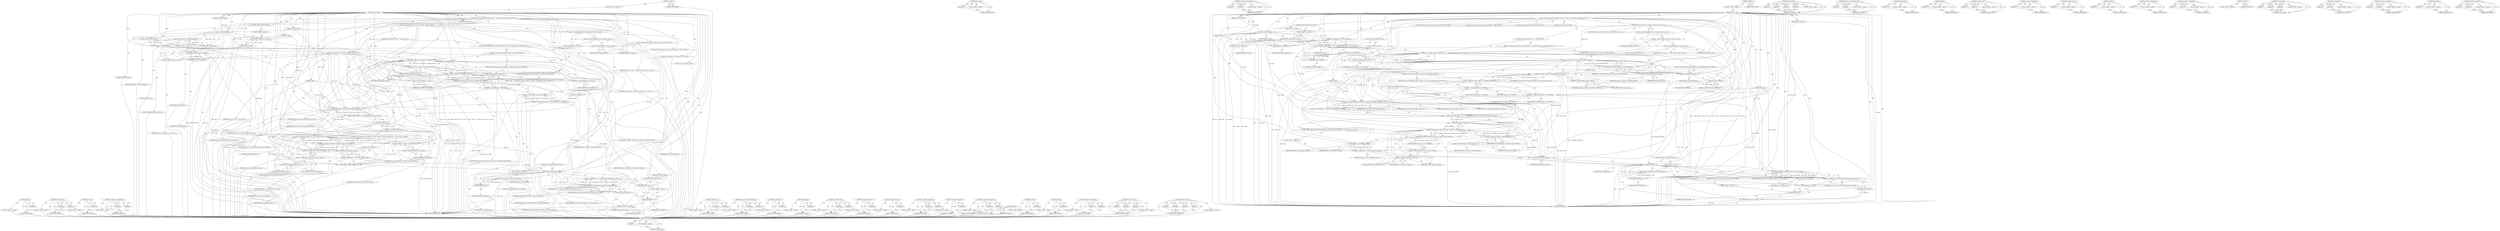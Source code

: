 digraph "vfs_kern_mount" {
vulnerable_228 [label=<(METHOD,PTR_ERR)>];
vulnerable_229 [label=<(PARAM,p1)>];
vulnerable_230 [label=<(BLOCK,&lt;empty&gt;,&lt;empty&gt;)>];
vulnerable_231 [label=<(METHOD_RETURN,ANY)>];
vulnerable_180 [label=<(METHOD,get_fs_type)>];
vulnerable_181 [label=<(PARAM,p1)>];
vulnerable_182 [label=<(BLOCK,&lt;empty&gt;,&lt;empty&gt;)>];
vulnerable_183 [label=<(METHOD_RETURN,ANY)>];
vulnerable_202 [label=<(METHOD,&lt;operators&gt;.assignmentOr)>];
vulnerable_203 [label=<(PARAM,p1)>];
vulnerable_204 [label=<(PARAM,p2)>];
vulnerable_205 [label=<(BLOCK,&lt;empty&gt;,&lt;empty&gt;)>];
vulnerable_206 [label=<(METHOD_RETURN,ANY)>];
vulnerable_6 [label=<(METHOD,&lt;global&gt;)<SUB>1</SUB>>];
vulnerable_7 [label=<(BLOCK,&lt;empty&gt;,&lt;empty&gt;)<SUB>1</SUB>>];
vulnerable_8 [label=<(METHOD,do_new_mount)<SUB>1</SUB>>];
vulnerable_9 [label=<(PARAM,struct path *path)<SUB>1</SUB>>];
vulnerable_10 [label=<(PARAM,const char *fstype)<SUB>1</SUB>>];
vulnerable_11 [label=<(PARAM,int flags)<SUB>1</SUB>>];
vulnerable_12 [label=<(PARAM,int mnt_flags)<SUB>2</SUB>>];
vulnerable_13 [label=<(PARAM,const char *name)<SUB>2</SUB>>];
vulnerable_14 [label=<(PARAM,void *data)<SUB>2</SUB>>];
vulnerable_15 [label=<(BLOCK,{
	struct file_system_type *type;
	struct user_...,{
	struct file_system_type *type;
	struct user_...)<SUB>3</SUB>>];
vulnerable_16 [label="<(LOCAL,struct file_system_type* type: file_system_type*)<SUB>4</SUB>>"];
vulnerable_17 [label="<(LOCAL,struct user_namespace* user_ns: user_namespace*)<SUB>5</SUB>>"];
vulnerable_18 [label=<(&lt;operator&gt;.assignment,*user_ns = current-&gt;nsproxy-&gt;mnt_ns-&gt;user_ns)<SUB>5</SUB>>];
vulnerable_19 [label=<(IDENTIFIER,user_ns,*user_ns = current-&gt;nsproxy-&gt;mnt_ns-&gt;user_ns)<SUB>5</SUB>>];
vulnerable_20 [label=<(&lt;operator&gt;.indirectFieldAccess,current-&gt;nsproxy-&gt;mnt_ns-&gt;user_ns)<SUB>5</SUB>>];
vulnerable_21 [label=<(&lt;operator&gt;.indirectFieldAccess,current-&gt;nsproxy-&gt;mnt_ns)<SUB>5</SUB>>];
vulnerable_22 [label=<(&lt;operator&gt;.indirectFieldAccess,current-&gt;nsproxy)<SUB>5</SUB>>];
vulnerable_23 [label=<(IDENTIFIER,current,*user_ns = current-&gt;nsproxy-&gt;mnt_ns-&gt;user_ns)<SUB>5</SUB>>];
vulnerable_24 [label=<(FIELD_IDENTIFIER,nsproxy,nsproxy)<SUB>5</SUB>>];
vulnerable_25 [label=<(FIELD_IDENTIFIER,mnt_ns,mnt_ns)<SUB>5</SUB>>];
vulnerable_26 [label=<(FIELD_IDENTIFIER,user_ns,user_ns)<SUB>5</SUB>>];
vulnerable_27 [label="<(LOCAL,struct vfsmount* mnt: vfsmount*)<SUB>6</SUB>>"];
vulnerable_28 [label="<(LOCAL,int err: int)<SUB>7</SUB>>"];
vulnerable_29 [label=<(CONTROL_STRUCTURE,IF,if (!fstype))<SUB>9</SUB>>];
vulnerable_30 [label=<(&lt;operator&gt;.logicalNot,!fstype)<SUB>9</SUB>>];
vulnerable_31 [label=<(IDENTIFIER,fstype,!fstype)<SUB>9</SUB>>];
vulnerable_32 [label=<(BLOCK,&lt;empty&gt;,&lt;empty&gt;)<SUB>10</SUB>>];
vulnerable_33 [label=<(RETURN,return -EINVAL;,return -EINVAL;)<SUB>10</SUB>>];
vulnerable_34 [label=<(&lt;operator&gt;.minus,-EINVAL)<SUB>10</SUB>>];
vulnerable_35 [label=<(IDENTIFIER,EINVAL,-EINVAL)<SUB>10</SUB>>];
vulnerable_36 [label=<(&lt;operator&gt;.assignment,type = get_fs_type(fstype))<SUB>12</SUB>>];
vulnerable_37 [label=<(IDENTIFIER,type,type = get_fs_type(fstype))<SUB>12</SUB>>];
vulnerable_38 [label=<(get_fs_type,get_fs_type(fstype))<SUB>12</SUB>>];
vulnerable_39 [label=<(IDENTIFIER,fstype,get_fs_type(fstype))<SUB>12</SUB>>];
vulnerable_40 [label=<(CONTROL_STRUCTURE,IF,if (!type))<SUB>13</SUB>>];
vulnerable_41 [label=<(&lt;operator&gt;.logicalNot,!type)<SUB>13</SUB>>];
vulnerable_42 [label=<(IDENTIFIER,type,!type)<SUB>13</SUB>>];
vulnerable_43 [label=<(BLOCK,&lt;empty&gt;,&lt;empty&gt;)<SUB>14</SUB>>];
vulnerable_44 [label=<(RETURN,return -ENODEV;,return -ENODEV;)<SUB>14</SUB>>];
vulnerable_45 [label=<(&lt;operator&gt;.minus,-ENODEV)<SUB>14</SUB>>];
vulnerable_46 [label=<(IDENTIFIER,ENODEV,-ENODEV)<SUB>14</SUB>>];
vulnerable_47 [label=<(CONTROL_STRUCTURE,IF,if (user_ns != &amp;init_user_ns))<SUB>16</SUB>>];
vulnerable_48 [label=<(&lt;operator&gt;.notEquals,user_ns != &amp;init_user_ns)<SUB>16</SUB>>];
vulnerable_49 [label=<(IDENTIFIER,user_ns,user_ns != &amp;init_user_ns)<SUB>16</SUB>>];
vulnerable_50 [label=<(&lt;operator&gt;.addressOf,&amp;init_user_ns)<SUB>16</SUB>>];
vulnerable_51 [label=<(IDENTIFIER,init_user_ns,user_ns != &amp;init_user_ns)<SUB>16</SUB>>];
vulnerable_52 [label=<(BLOCK,{
		if (!(type-&gt;fs_flags &amp; FS_USERNS_MOUNT)) {
...,{
		if (!(type-&gt;fs_flags &amp; FS_USERNS_MOUNT)) {
...)<SUB>16</SUB>>];
vulnerable_53 [label=<(CONTROL_STRUCTURE,IF,if (!(type-&gt;fs_flags &amp; FS_USERNS_MOUNT)))<SUB>17</SUB>>];
vulnerable_54 [label=<(&lt;operator&gt;.logicalNot,!(type-&gt;fs_flags &amp; FS_USERNS_MOUNT))<SUB>17</SUB>>];
vulnerable_55 [label=<(&lt;operator&gt;.and,type-&gt;fs_flags &amp; FS_USERNS_MOUNT)<SUB>17</SUB>>];
vulnerable_56 [label=<(&lt;operator&gt;.indirectFieldAccess,type-&gt;fs_flags)<SUB>17</SUB>>];
vulnerable_57 [label=<(IDENTIFIER,type,type-&gt;fs_flags &amp; FS_USERNS_MOUNT)<SUB>17</SUB>>];
vulnerable_58 [label=<(FIELD_IDENTIFIER,fs_flags,fs_flags)<SUB>17</SUB>>];
vulnerable_59 [label=<(IDENTIFIER,FS_USERNS_MOUNT,type-&gt;fs_flags &amp; FS_USERNS_MOUNT)<SUB>17</SUB>>];
vulnerable_60 [label=<(BLOCK,{
			put_filesystem(type);
			return -EPERM;
		},{
			put_filesystem(type);
			return -EPERM;
		})<SUB>17</SUB>>];
vulnerable_61 [label=<(put_filesystem,put_filesystem(type))<SUB>18</SUB>>];
vulnerable_62 [label=<(IDENTIFIER,type,put_filesystem(type))<SUB>18</SUB>>];
vulnerable_63 [label=<(RETURN,return -EPERM;,return -EPERM;)<SUB>19</SUB>>];
vulnerable_64 [label=<(&lt;operator&gt;.minus,-EPERM)<SUB>19</SUB>>];
vulnerable_65 [label=<(IDENTIFIER,EPERM,-EPERM)<SUB>19</SUB>>];
vulnerable_66 [label=<(CONTROL_STRUCTURE,IF,if (!(type-&gt;fs_flags &amp; FS_USERNS_DEV_MOUNT)))<SUB>24</SUB>>];
vulnerable_67 [label=<(&lt;operator&gt;.logicalNot,!(type-&gt;fs_flags &amp; FS_USERNS_DEV_MOUNT))<SUB>24</SUB>>];
vulnerable_68 [label=<(&lt;operator&gt;.and,type-&gt;fs_flags &amp; FS_USERNS_DEV_MOUNT)<SUB>24</SUB>>];
vulnerable_69 [label=<(&lt;operator&gt;.indirectFieldAccess,type-&gt;fs_flags)<SUB>24</SUB>>];
vulnerable_70 [label=<(IDENTIFIER,type,type-&gt;fs_flags &amp; FS_USERNS_DEV_MOUNT)<SUB>24</SUB>>];
vulnerable_71 [label=<(FIELD_IDENTIFIER,fs_flags,fs_flags)<SUB>24</SUB>>];
vulnerable_72 [label=<(IDENTIFIER,FS_USERNS_DEV_MOUNT,type-&gt;fs_flags &amp; FS_USERNS_DEV_MOUNT)<SUB>24</SUB>>];
vulnerable_73 [label=<(BLOCK,{
 			flags |= MS_NODEV;
			mnt_flags |= MNT_NO...,{
 			flags |= MS_NODEV;
			mnt_flags |= MNT_NO...)<SUB>24</SUB>>];
vulnerable_74 [label=<(&lt;operators&gt;.assignmentOr,flags |= MS_NODEV)<SUB>25</SUB>>];
vulnerable_75 [label=<(IDENTIFIER,flags,flags |= MS_NODEV)<SUB>25</SUB>>];
vulnerable_76 [label=<(IDENTIFIER,MS_NODEV,flags |= MS_NODEV)<SUB>25</SUB>>];
vulnerable_77 [label=<(&lt;operators&gt;.assignmentOr,mnt_flags |= MNT_NODEV)<SUB>26</SUB>>];
vulnerable_78 [label=<(IDENTIFIER,mnt_flags,mnt_flags |= MNT_NODEV)<SUB>26</SUB>>];
vulnerable_79 [label=<(IDENTIFIER,MNT_NODEV,mnt_flags |= MNT_NODEV)<SUB>26</SUB>>];
vulnerable_80 [label=<(&lt;operator&gt;.assignment,mnt = vfs_kern_mount(type, flags, name, data))<SUB>30</SUB>>];
vulnerable_81 [label=<(IDENTIFIER,mnt,mnt = vfs_kern_mount(type, flags, name, data))<SUB>30</SUB>>];
vulnerable_82 [label=<(vfs_kern_mount,vfs_kern_mount(type, flags, name, data))<SUB>30</SUB>>];
vulnerable_83 [label=<(IDENTIFIER,type,vfs_kern_mount(type, flags, name, data))<SUB>30</SUB>>];
vulnerable_84 [label=<(IDENTIFIER,flags,vfs_kern_mount(type, flags, name, data))<SUB>30</SUB>>];
vulnerable_85 [label=<(IDENTIFIER,name,vfs_kern_mount(type, flags, name, data))<SUB>30</SUB>>];
vulnerable_86 [label=<(IDENTIFIER,data,vfs_kern_mount(type, flags, name, data))<SUB>30</SUB>>];
vulnerable_87 [label=<(CONTROL_STRUCTURE,IF,if (!IS_ERR(mnt) &amp;&amp; (type-&gt;fs_flags &amp; FS_HAS_SUBTYPE) &amp;&amp;
	    !mnt-&gt;mnt_sb-&gt;s_subtype))<SUB>31</SUB>>];
vulnerable_88 [label=<(&lt;operator&gt;.logicalAnd,!IS_ERR(mnt) &amp;&amp; (type-&gt;fs_flags &amp; FS_HAS_SUBTYP...)<SUB>31</SUB>>];
vulnerable_89 [label=<(&lt;operator&gt;.logicalAnd,!IS_ERR(mnt) &amp;&amp; (type-&gt;fs_flags &amp; FS_HAS_SUBTYPE))<SUB>31</SUB>>];
vulnerable_90 [label=<(&lt;operator&gt;.logicalNot,!IS_ERR(mnt))<SUB>31</SUB>>];
vulnerable_91 [label=<(IS_ERR,IS_ERR(mnt))<SUB>31</SUB>>];
vulnerable_92 [label=<(IDENTIFIER,mnt,IS_ERR(mnt))<SUB>31</SUB>>];
vulnerable_93 [label=<(&lt;operator&gt;.and,type-&gt;fs_flags &amp; FS_HAS_SUBTYPE)<SUB>31</SUB>>];
vulnerable_94 [label=<(&lt;operator&gt;.indirectFieldAccess,type-&gt;fs_flags)<SUB>31</SUB>>];
vulnerable_95 [label=<(IDENTIFIER,type,type-&gt;fs_flags &amp; FS_HAS_SUBTYPE)<SUB>31</SUB>>];
vulnerable_96 [label=<(FIELD_IDENTIFIER,fs_flags,fs_flags)<SUB>31</SUB>>];
vulnerable_97 [label=<(IDENTIFIER,FS_HAS_SUBTYPE,type-&gt;fs_flags &amp; FS_HAS_SUBTYPE)<SUB>31</SUB>>];
vulnerable_98 [label=<(&lt;operator&gt;.logicalNot,!mnt-&gt;mnt_sb-&gt;s_subtype)<SUB>32</SUB>>];
vulnerable_99 [label=<(&lt;operator&gt;.indirectFieldAccess,mnt-&gt;mnt_sb-&gt;s_subtype)<SUB>32</SUB>>];
vulnerable_100 [label=<(&lt;operator&gt;.indirectFieldAccess,mnt-&gt;mnt_sb)<SUB>32</SUB>>];
vulnerable_101 [label=<(IDENTIFIER,mnt,!mnt-&gt;mnt_sb-&gt;s_subtype)<SUB>32</SUB>>];
vulnerable_102 [label=<(FIELD_IDENTIFIER,mnt_sb,mnt_sb)<SUB>32</SUB>>];
vulnerable_103 [label=<(FIELD_IDENTIFIER,s_subtype,s_subtype)<SUB>32</SUB>>];
vulnerable_104 [label=<(BLOCK,&lt;empty&gt;,&lt;empty&gt;)<SUB>33</SUB>>];
vulnerable_105 [label=<(&lt;operator&gt;.assignment,mnt = fs_set_subtype(mnt, fstype))<SUB>33</SUB>>];
vulnerable_106 [label=<(IDENTIFIER,mnt,mnt = fs_set_subtype(mnt, fstype))<SUB>33</SUB>>];
vulnerable_107 [label=<(fs_set_subtype,fs_set_subtype(mnt, fstype))<SUB>33</SUB>>];
vulnerable_108 [label=<(IDENTIFIER,mnt,fs_set_subtype(mnt, fstype))<SUB>33</SUB>>];
vulnerable_109 [label=<(IDENTIFIER,fstype,fs_set_subtype(mnt, fstype))<SUB>33</SUB>>];
vulnerable_110 [label=<(put_filesystem,put_filesystem(type))<SUB>35</SUB>>];
vulnerable_111 [label=<(IDENTIFIER,type,put_filesystem(type))<SUB>35</SUB>>];
vulnerable_112 [label=<(CONTROL_STRUCTURE,IF,if (IS_ERR(mnt)))<SUB>36</SUB>>];
vulnerable_113 [label=<(IS_ERR,IS_ERR(mnt))<SUB>36</SUB>>];
vulnerable_114 [label=<(IDENTIFIER,mnt,IS_ERR(mnt))<SUB>36</SUB>>];
vulnerable_115 [label=<(BLOCK,&lt;empty&gt;,&lt;empty&gt;)<SUB>37</SUB>>];
vulnerable_116 [label=<(RETURN,return PTR_ERR(mnt);,return PTR_ERR(mnt);)<SUB>37</SUB>>];
vulnerable_117 [label=<(PTR_ERR,PTR_ERR(mnt))<SUB>37</SUB>>];
vulnerable_118 [label=<(IDENTIFIER,mnt,PTR_ERR(mnt))<SUB>37</SUB>>];
vulnerable_119 [label=<(&lt;operator&gt;.assignment,err = do_add_mount(real_mount(mnt), path, mnt_f...)<SUB>39</SUB>>];
vulnerable_120 [label=<(IDENTIFIER,err,err = do_add_mount(real_mount(mnt), path, mnt_f...)<SUB>39</SUB>>];
vulnerable_121 [label=<(do_add_mount,do_add_mount(real_mount(mnt), path, mnt_flags))<SUB>39</SUB>>];
vulnerable_122 [label=<(real_mount,real_mount(mnt))<SUB>39</SUB>>];
vulnerable_123 [label=<(IDENTIFIER,mnt,real_mount(mnt))<SUB>39</SUB>>];
vulnerable_124 [label=<(IDENTIFIER,path,do_add_mount(real_mount(mnt), path, mnt_flags))<SUB>39</SUB>>];
vulnerable_125 [label=<(IDENTIFIER,mnt_flags,do_add_mount(real_mount(mnt), path, mnt_flags))<SUB>39</SUB>>];
vulnerable_126 [label=<(CONTROL_STRUCTURE,IF,if (err))<SUB>40</SUB>>];
vulnerable_127 [label=<(IDENTIFIER,err,if (err))<SUB>40</SUB>>];
vulnerable_128 [label=<(BLOCK,&lt;empty&gt;,&lt;empty&gt;)<SUB>41</SUB>>];
vulnerable_129 [label=<(mntput,mntput(mnt))<SUB>41</SUB>>];
vulnerable_130 [label=<(IDENTIFIER,mnt,mntput(mnt))<SUB>41</SUB>>];
vulnerable_131 [label=<(RETURN,return err;,return err;)<SUB>42</SUB>>];
vulnerable_132 [label=<(IDENTIFIER,err,return err;)<SUB>42</SUB>>];
vulnerable_133 [label=<(METHOD_RETURN,int)<SUB>1</SUB>>];
vulnerable_135 [label=<(METHOD_RETURN,ANY)<SUB>1</SUB>>];
vulnerable_207 [label=<(METHOD,vfs_kern_mount)>];
vulnerable_208 [label=<(PARAM,p1)>];
vulnerable_209 [label=<(PARAM,p2)>];
vulnerable_210 [label=<(PARAM,p3)>];
vulnerable_211 [label=<(PARAM,p4)>];
vulnerable_212 [label=<(BLOCK,&lt;empty&gt;,&lt;empty&gt;)>];
vulnerable_213 [label=<(METHOD_RETURN,ANY)>];
vulnerable_167 [label=<(METHOD,&lt;operator&gt;.indirectFieldAccess)>];
vulnerable_168 [label=<(PARAM,p1)>];
vulnerable_169 [label=<(PARAM,p2)>];
vulnerable_170 [label=<(BLOCK,&lt;empty&gt;,&lt;empty&gt;)>];
vulnerable_171 [label=<(METHOD_RETURN,ANY)>];
vulnerable_198 [label=<(METHOD,put_filesystem)>];
vulnerable_199 [label=<(PARAM,p1)>];
vulnerable_200 [label=<(BLOCK,&lt;empty&gt;,&lt;empty&gt;)>];
vulnerable_201 [label=<(METHOD_RETURN,ANY)>];
vulnerable_242 [label=<(METHOD,mntput)>];
vulnerable_243 [label=<(PARAM,p1)>];
vulnerable_244 [label=<(BLOCK,&lt;empty&gt;,&lt;empty&gt;)>];
vulnerable_245 [label=<(METHOD_RETURN,ANY)>];
vulnerable_193 [label=<(METHOD,&lt;operator&gt;.and)>];
vulnerable_194 [label=<(PARAM,p1)>];
vulnerable_195 [label=<(PARAM,p2)>];
vulnerable_196 [label=<(BLOCK,&lt;empty&gt;,&lt;empty&gt;)>];
vulnerable_197 [label=<(METHOD_RETURN,ANY)>];
vulnerable_189 [label=<(METHOD,&lt;operator&gt;.addressOf)>];
vulnerable_190 [label=<(PARAM,p1)>];
vulnerable_191 [label=<(BLOCK,&lt;empty&gt;,&lt;empty&gt;)>];
vulnerable_192 [label=<(METHOD_RETURN,ANY)>];
vulnerable_176 [label=<(METHOD,&lt;operator&gt;.minus)>];
vulnerable_177 [label=<(PARAM,p1)>];
vulnerable_178 [label=<(BLOCK,&lt;empty&gt;,&lt;empty&gt;)>];
vulnerable_179 [label=<(METHOD_RETURN,ANY)>];
vulnerable_219 [label=<(METHOD,IS_ERR)>];
vulnerable_220 [label=<(PARAM,p1)>];
vulnerable_221 [label=<(BLOCK,&lt;empty&gt;,&lt;empty&gt;)>];
vulnerable_222 [label=<(METHOD_RETURN,ANY)>];
vulnerable_172 [label=<(METHOD,&lt;operator&gt;.logicalNot)>];
vulnerable_173 [label=<(PARAM,p1)>];
vulnerable_174 [label=<(BLOCK,&lt;empty&gt;,&lt;empty&gt;)>];
vulnerable_175 [label=<(METHOD_RETURN,ANY)>];
vulnerable_162 [label=<(METHOD,&lt;operator&gt;.assignment)>];
vulnerable_163 [label=<(PARAM,p1)>];
vulnerable_164 [label=<(PARAM,p2)>];
vulnerable_165 [label=<(BLOCK,&lt;empty&gt;,&lt;empty&gt;)>];
vulnerable_166 [label=<(METHOD_RETURN,ANY)>];
vulnerable_156 [label=<(METHOD,&lt;global&gt;)<SUB>1</SUB>>];
vulnerable_157 [label=<(BLOCK,&lt;empty&gt;,&lt;empty&gt;)>];
vulnerable_158 [label=<(METHOD_RETURN,ANY)>];
vulnerable_232 [label=<(METHOD,do_add_mount)>];
vulnerable_233 [label=<(PARAM,p1)>];
vulnerable_234 [label=<(PARAM,p2)>];
vulnerable_235 [label=<(PARAM,p3)>];
vulnerable_236 [label=<(BLOCK,&lt;empty&gt;,&lt;empty&gt;)>];
vulnerable_237 [label=<(METHOD_RETURN,ANY)>];
vulnerable_223 [label=<(METHOD,fs_set_subtype)>];
vulnerable_224 [label=<(PARAM,p1)>];
vulnerable_225 [label=<(PARAM,p2)>];
vulnerable_226 [label=<(BLOCK,&lt;empty&gt;,&lt;empty&gt;)>];
vulnerable_227 [label=<(METHOD_RETURN,ANY)>];
vulnerable_184 [label=<(METHOD,&lt;operator&gt;.notEquals)>];
vulnerable_185 [label=<(PARAM,p1)>];
vulnerable_186 [label=<(PARAM,p2)>];
vulnerable_187 [label=<(BLOCK,&lt;empty&gt;,&lt;empty&gt;)>];
vulnerable_188 [label=<(METHOD_RETURN,ANY)>];
vulnerable_238 [label=<(METHOD,real_mount)>];
vulnerable_239 [label=<(PARAM,p1)>];
vulnerable_240 [label=<(BLOCK,&lt;empty&gt;,&lt;empty&gt;)>];
vulnerable_241 [label=<(METHOD_RETURN,ANY)>];
vulnerable_214 [label=<(METHOD,&lt;operator&gt;.logicalAnd)>];
vulnerable_215 [label=<(PARAM,p1)>];
vulnerable_216 [label=<(PARAM,p2)>];
vulnerable_217 [label=<(BLOCK,&lt;empty&gt;,&lt;empty&gt;)>];
vulnerable_218 [label=<(METHOD_RETURN,ANY)>];
fixed_249 [label=<(METHOD,mntput)>];
fixed_250 [label=<(PARAM,p1)>];
fixed_251 [label=<(BLOCK,&lt;empty&gt;,&lt;empty&gt;)>];
fixed_252 [label=<(METHOD_RETURN,ANY)>];
fixed_230 [label=<(METHOD,fs_set_subtype)>];
fixed_231 [label=<(PARAM,p1)>];
fixed_232 [label=<(PARAM,p2)>];
fixed_233 [label=<(BLOCK,&lt;empty&gt;,&lt;empty&gt;)>];
fixed_234 [label=<(METHOD_RETURN,ANY)>];
fixed_182 [label=<(METHOD,get_fs_type)>];
fixed_183 [label=<(PARAM,p1)>];
fixed_184 [label=<(BLOCK,&lt;empty&gt;,&lt;empty&gt;)>];
fixed_185 [label=<(METHOD_RETURN,ANY)>];
fixed_204 [label=<(METHOD,&lt;operators&gt;.assignmentOr)>];
fixed_205 [label=<(PARAM,p1)>];
fixed_206 [label=<(PARAM,p2)>];
fixed_207 [label=<(BLOCK,&lt;empty&gt;,&lt;empty&gt;)>];
fixed_208 [label=<(METHOD_RETURN,ANY)>];
fixed_6 [label=<(METHOD,&lt;global&gt;)<SUB>1</SUB>>];
fixed_7 [label=<(BLOCK,&lt;empty&gt;,&lt;empty&gt;)<SUB>1</SUB>>];
fixed_8 [label=<(METHOD,do_new_mount)<SUB>1</SUB>>];
fixed_9 [label=<(PARAM,struct path *path)<SUB>1</SUB>>];
fixed_10 [label=<(PARAM,const char *fstype)<SUB>1</SUB>>];
fixed_11 [label=<(PARAM,int flags)<SUB>1</SUB>>];
fixed_12 [label=<(PARAM,int mnt_flags)<SUB>2</SUB>>];
fixed_13 [label=<(PARAM,const char *name)<SUB>2</SUB>>];
fixed_14 [label=<(PARAM,void *data)<SUB>2</SUB>>];
fixed_15 [label=<(BLOCK,{
	struct file_system_type *type;
	struct user_...,{
	struct file_system_type *type;
	struct user_...)<SUB>3</SUB>>];
fixed_16 [label="<(LOCAL,struct file_system_type* type: file_system_type*)<SUB>4</SUB>>"];
fixed_17 [label="<(LOCAL,struct user_namespace* user_ns: user_namespace*)<SUB>5</SUB>>"];
fixed_18 [label=<(&lt;operator&gt;.assignment,*user_ns = current-&gt;nsproxy-&gt;mnt_ns-&gt;user_ns)<SUB>5</SUB>>];
fixed_19 [label=<(IDENTIFIER,user_ns,*user_ns = current-&gt;nsproxy-&gt;mnt_ns-&gt;user_ns)<SUB>5</SUB>>];
fixed_20 [label=<(&lt;operator&gt;.indirectFieldAccess,current-&gt;nsproxy-&gt;mnt_ns-&gt;user_ns)<SUB>5</SUB>>];
fixed_21 [label=<(&lt;operator&gt;.indirectFieldAccess,current-&gt;nsproxy-&gt;mnt_ns)<SUB>5</SUB>>];
fixed_22 [label=<(&lt;operator&gt;.indirectFieldAccess,current-&gt;nsproxy)<SUB>5</SUB>>];
fixed_23 [label=<(IDENTIFIER,current,*user_ns = current-&gt;nsproxy-&gt;mnt_ns-&gt;user_ns)<SUB>5</SUB>>];
fixed_24 [label=<(FIELD_IDENTIFIER,nsproxy,nsproxy)<SUB>5</SUB>>];
fixed_25 [label=<(FIELD_IDENTIFIER,mnt_ns,mnt_ns)<SUB>5</SUB>>];
fixed_26 [label=<(FIELD_IDENTIFIER,user_ns,user_ns)<SUB>5</SUB>>];
fixed_27 [label="<(LOCAL,struct vfsmount* mnt: vfsmount*)<SUB>6</SUB>>"];
fixed_28 [label="<(LOCAL,int err: int)<SUB>7</SUB>>"];
fixed_29 [label=<(CONTROL_STRUCTURE,IF,if (!fstype))<SUB>9</SUB>>];
fixed_30 [label=<(&lt;operator&gt;.logicalNot,!fstype)<SUB>9</SUB>>];
fixed_31 [label=<(IDENTIFIER,fstype,!fstype)<SUB>9</SUB>>];
fixed_32 [label=<(BLOCK,&lt;empty&gt;,&lt;empty&gt;)<SUB>10</SUB>>];
fixed_33 [label=<(RETURN,return -EINVAL;,return -EINVAL;)<SUB>10</SUB>>];
fixed_34 [label=<(&lt;operator&gt;.minus,-EINVAL)<SUB>10</SUB>>];
fixed_35 [label=<(IDENTIFIER,EINVAL,-EINVAL)<SUB>10</SUB>>];
fixed_36 [label=<(&lt;operator&gt;.assignment,type = get_fs_type(fstype))<SUB>12</SUB>>];
fixed_37 [label=<(IDENTIFIER,type,type = get_fs_type(fstype))<SUB>12</SUB>>];
fixed_38 [label=<(get_fs_type,get_fs_type(fstype))<SUB>12</SUB>>];
fixed_39 [label=<(IDENTIFIER,fstype,get_fs_type(fstype))<SUB>12</SUB>>];
fixed_40 [label=<(CONTROL_STRUCTURE,IF,if (!type))<SUB>13</SUB>>];
fixed_41 [label=<(&lt;operator&gt;.logicalNot,!type)<SUB>13</SUB>>];
fixed_42 [label=<(IDENTIFIER,type,!type)<SUB>13</SUB>>];
fixed_43 [label=<(BLOCK,&lt;empty&gt;,&lt;empty&gt;)<SUB>14</SUB>>];
fixed_44 [label=<(RETURN,return -ENODEV;,return -ENODEV;)<SUB>14</SUB>>];
fixed_45 [label=<(&lt;operator&gt;.minus,-ENODEV)<SUB>14</SUB>>];
fixed_46 [label=<(IDENTIFIER,ENODEV,-ENODEV)<SUB>14</SUB>>];
fixed_47 [label=<(CONTROL_STRUCTURE,IF,if (user_ns != &amp;init_user_ns))<SUB>16</SUB>>];
fixed_48 [label=<(&lt;operator&gt;.notEquals,user_ns != &amp;init_user_ns)<SUB>16</SUB>>];
fixed_49 [label=<(IDENTIFIER,user_ns,user_ns != &amp;init_user_ns)<SUB>16</SUB>>];
fixed_50 [label=<(&lt;operator&gt;.addressOf,&amp;init_user_ns)<SUB>16</SUB>>];
fixed_51 [label=<(IDENTIFIER,init_user_ns,user_ns != &amp;init_user_ns)<SUB>16</SUB>>];
fixed_52 [label=<(BLOCK,{
		if (!(type-&gt;fs_flags &amp; FS_USERNS_MOUNT)) {
...,{
		if (!(type-&gt;fs_flags &amp; FS_USERNS_MOUNT)) {
...)<SUB>16</SUB>>];
fixed_53 [label=<(CONTROL_STRUCTURE,IF,if (!(type-&gt;fs_flags &amp; FS_USERNS_MOUNT)))<SUB>17</SUB>>];
fixed_54 [label=<(&lt;operator&gt;.logicalNot,!(type-&gt;fs_flags &amp; FS_USERNS_MOUNT))<SUB>17</SUB>>];
fixed_55 [label=<(&lt;operator&gt;.and,type-&gt;fs_flags &amp; FS_USERNS_MOUNT)<SUB>17</SUB>>];
fixed_56 [label=<(&lt;operator&gt;.indirectFieldAccess,type-&gt;fs_flags)<SUB>17</SUB>>];
fixed_57 [label=<(IDENTIFIER,type,type-&gt;fs_flags &amp; FS_USERNS_MOUNT)<SUB>17</SUB>>];
fixed_58 [label=<(FIELD_IDENTIFIER,fs_flags,fs_flags)<SUB>17</SUB>>];
fixed_59 [label=<(IDENTIFIER,FS_USERNS_MOUNT,type-&gt;fs_flags &amp; FS_USERNS_MOUNT)<SUB>17</SUB>>];
fixed_60 [label=<(BLOCK,{
			put_filesystem(type);
			return -EPERM;
		},{
			put_filesystem(type);
			return -EPERM;
		})<SUB>17</SUB>>];
fixed_61 [label=<(put_filesystem,put_filesystem(type))<SUB>18</SUB>>];
fixed_62 [label=<(IDENTIFIER,type,put_filesystem(type))<SUB>18</SUB>>];
fixed_63 [label=<(RETURN,return -EPERM;,return -EPERM;)<SUB>19</SUB>>];
fixed_64 [label=<(&lt;operator&gt;.minus,-EPERM)<SUB>19</SUB>>];
fixed_65 [label=<(IDENTIFIER,EPERM,-EPERM)<SUB>19</SUB>>];
fixed_66 [label=<(CONTROL_STRUCTURE,IF,if (!(type-&gt;fs_flags &amp; FS_USERNS_DEV_MOUNT)))<SUB>24</SUB>>];
fixed_67 [label=<(&lt;operator&gt;.logicalNot,!(type-&gt;fs_flags &amp; FS_USERNS_DEV_MOUNT))<SUB>24</SUB>>];
fixed_68 [label=<(&lt;operator&gt;.and,type-&gt;fs_flags &amp; FS_USERNS_DEV_MOUNT)<SUB>24</SUB>>];
fixed_69 [label=<(&lt;operator&gt;.indirectFieldAccess,type-&gt;fs_flags)<SUB>24</SUB>>];
fixed_70 [label=<(IDENTIFIER,type,type-&gt;fs_flags &amp; FS_USERNS_DEV_MOUNT)<SUB>24</SUB>>];
fixed_71 [label=<(FIELD_IDENTIFIER,fs_flags,fs_flags)<SUB>24</SUB>>];
fixed_72 [label=<(IDENTIFIER,FS_USERNS_DEV_MOUNT,type-&gt;fs_flags &amp; FS_USERNS_DEV_MOUNT)<SUB>24</SUB>>];
fixed_73 [label=<(BLOCK,{
 			flags |= MS_NODEV;
			mnt_flags |= MNT_NO...,{
 			flags |= MS_NODEV;
			mnt_flags |= MNT_NO...)<SUB>24</SUB>>];
fixed_74 [label=<(&lt;operators&gt;.assignmentOr,flags |= MS_NODEV)<SUB>25</SUB>>];
fixed_75 [label=<(IDENTIFIER,flags,flags |= MS_NODEV)<SUB>25</SUB>>];
fixed_76 [label=<(IDENTIFIER,MS_NODEV,flags |= MS_NODEV)<SUB>25</SUB>>];
fixed_77 [label=<(&lt;operators&gt;.assignmentOr,mnt_flags |= MNT_NODEV | MNT_LOCK_NODEV)<SUB>26</SUB>>];
fixed_78 [label=<(IDENTIFIER,mnt_flags,mnt_flags |= MNT_NODEV | MNT_LOCK_NODEV)<SUB>26</SUB>>];
fixed_79 [label=<(&lt;operator&gt;.or,MNT_NODEV | MNT_LOCK_NODEV)<SUB>26</SUB>>];
fixed_80 [label=<(IDENTIFIER,MNT_NODEV,MNT_NODEV | MNT_LOCK_NODEV)<SUB>26</SUB>>];
fixed_81 [label=<(IDENTIFIER,MNT_LOCK_NODEV,MNT_NODEV | MNT_LOCK_NODEV)<SUB>26</SUB>>];
fixed_82 [label=<(&lt;operator&gt;.assignment,mnt = vfs_kern_mount(type, flags, name, data))<SUB>30</SUB>>];
fixed_83 [label=<(IDENTIFIER,mnt,mnt = vfs_kern_mount(type, flags, name, data))<SUB>30</SUB>>];
fixed_84 [label=<(vfs_kern_mount,vfs_kern_mount(type, flags, name, data))<SUB>30</SUB>>];
fixed_85 [label=<(IDENTIFIER,type,vfs_kern_mount(type, flags, name, data))<SUB>30</SUB>>];
fixed_86 [label=<(IDENTIFIER,flags,vfs_kern_mount(type, flags, name, data))<SUB>30</SUB>>];
fixed_87 [label=<(IDENTIFIER,name,vfs_kern_mount(type, flags, name, data))<SUB>30</SUB>>];
fixed_88 [label=<(IDENTIFIER,data,vfs_kern_mount(type, flags, name, data))<SUB>30</SUB>>];
fixed_89 [label=<(CONTROL_STRUCTURE,IF,if (!IS_ERR(mnt) &amp;&amp; (type-&gt;fs_flags &amp; FS_HAS_SUBTYPE) &amp;&amp;
	    !mnt-&gt;mnt_sb-&gt;s_subtype))<SUB>31</SUB>>];
fixed_90 [label=<(&lt;operator&gt;.logicalAnd,!IS_ERR(mnt) &amp;&amp; (type-&gt;fs_flags &amp; FS_HAS_SUBTYP...)<SUB>31</SUB>>];
fixed_91 [label=<(&lt;operator&gt;.logicalAnd,!IS_ERR(mnt) &amp;&amp; (type-&gt;fs_flags &amp; FS_HAS_SUBTYPE))<SUB>31</SUB>>];
fixed_92 [label=<(&lt;operator&gt;.logicalNot,!IS_ERR(mnt))<SUB>31</SUB>>];
fixed_93 [label=<(IS_ERR,IS_ERR(mnt))<SUB>31</SUB>>];
fixed_94 [label=<(IDENTIFIER,mnt,IS_ERR(mnt))<SUB>31</SUB>>];
fixed_95 [label=<(&lt;operator&gt;.and,type-&gt;fs_flags &amp; FS_HAS_SUBTYPE)<SUB>31</SUB>>];
fixed_96 [label=<(&lt;operator&gt;.indirectFieldAccess,type-&gt;fs_flags)<SUB>31</SUB>>];
fixed_97 [label=<(IDENTIFIER,type,type-&gt;fs_flags &amp; FS_HAS_SUBTYPE)<SUB>31</SUB>>];
fixed_98 [label=<(FIELD_IDENTIFIER,fs_flags,fs_flags)<SUB>31</SUB>>];
fixed_99 [label=<(IDENTIFIER,FS_HAS_SUBTYPE,type-&gt;fs_flags &amp; FS_HAS_SUBTYPE)<SUB>31</SUB>>];
fixed_100 [label=<(&lt;operator&gt;.logicalNot,!mnt-&gt;mnt_sb-&gt;s_subtype)<SUB>32</SUB>>];
fixed_101 [label=<(&lt;operator&gt;.indirectFieldAccess,mnt-&gt;mnt_sb-&gt;s_subtype)<SUB>32</SUB>>];
fixed_102 [label=<(&lt;operator&gt;.indirectFieldAccess,mnt-&gt;mnt_sb)<SUB>32</SUB>>];
fixed_103 [label=<(IDENTIFIER,mnt,!mnt-&gt;mnt_sb-&gt;s_subtype)<SUB>32</SUB>>];
fixed_104 [label=<(FIELD_IDENTIFIER,mnt_sb,mnt_sb)<SUB>32</SUB>>];
fixed_105 [label=<(FIELD_IDENTIFIER,s_subtype,s_subtype)<SUB>32</SUB>>];
fixed_106 [label=<(BLOCK,&lt;empty&gt;,&lt;empty&gt;)<SUB>33</SUB>>];
fixed_107 [label=<(&lt;operator&gt;.assignment,mnt = fs_set_subtype(mnt, fstype))<SUB>33</SUB>>];
fixed_108 [label=<(IDENTIFIER,mnt,mnt = fs_set_subtype(mnt, fstype))<SUB>33</SUB>>];
fixed_109 [label=<(fs_set_subtype,fs_set_subtype(mnt, fstype))<SUB>33</SUB>>];
fixed_110 [label=<(IDENTIFIER,mnt,fs_set_subtype(mnt, fstype))<SUB>33</SUB>>];
fixed_111 [label=<(IDENTIFIER,fstype,fs_set_subtype(mnt, fstype))<SUB>33</SUB>>];
fixed_112 [label=<(put_filesystem,put_filesystem(type))<SUB>35</SUB>>];
fixed_113 [label=<(IDENTIFIER,type,put_filesystem(type))<SUB>35</SUB>>];
fixed_114 [label=<(CONTROL_STRUCTURE,IF,if (IS_ERR(mnt)))<SUB>36</SUB>>];
fixed_115 [label=<(IS_ERR,IS_ERR(mnt))<SUB>36</SUB>>];
fixed_116 [label=<(IDENTIFIER,mnt,IS_ERR(mnt))<SUB>36</SUB>>];
fixed_117 [label=<(BLOCK,&lt;empty&gt;,&lt;empty&gt;)<SUB>37</SUB>>];
fixed_118 [label=<(RETURN,return PTR_ERR(mnt);,return PTR_ERR(mnt);)<SUB>37</SUB>>];
fixed_119 [label=<(PTR_ERR,PTR_ERR(mnt))<SUB>37</SUB>>];
fixed_120 [label=<(IDENTIFIER,mnt,PTR_ERR(mnt))<SUB>37</SUB>>];
fixed_121 [label=<(&lt;operator&gt;.assignment,err = do_add_mount(real_mount(mnt), path, mnt_f...)<SUB>39</SUB>>];
fixed_122 [label=<(IDENTIFIER,err,err = do_add_mount(real_mount(mnt), path, mnt_f...)<SUB>39</SUB>>];
fixed_123 [label=<(do_add_mount,do_add_mount(real_mount(mnt), path, mnt_flags))<SUB>39</SUB>>];
fixed_124 [label=<(real_mount,real_mount(mnt))<SUB>39</SUB>>];
fixed_125 [label=<(IDENTIFIER,mnt,real_mount(mnt))<SUB>39</SUB>>];
fixed_126 [label=<(IDENTIFIER,path,do_add_mount(real_mount(mnt), path, mnt_flags))<SUB>39</SUB>>];
fixed_127 [label=<(IDENTIFIER,mnt_flags,do_add_mount(real_mount(mnt), path, mnt_flags))<SUB>39</SUB>>];
fixed_128 [label=<(CONTROL_STRUCTURE,IF,if (err))<SUB>40</SUB>>];
fixed_129 [label=<(IDENTIFIER,err,if (err))<SUB>40</SUB>>];
fixed_130 [label=<(BLOCK,&lt;empty&gt;,&lt;empty&gt;)<SUB>41</SUB>>];
fixed_131 [label=<(mntput,mntput(mnt))<SUB>41</SUB>>];
fixed_132 [label=<(IDENTIFIER,mnt,mntput(mnt))<SUB>41</SUB>>];
fixed_133 [label=<(RETURN,return err;,return err;)<SUB>42</SUB>>];
fixed_134 [label=<(IDENTIFIER,err,return err;)<SUB>42</SUB>>];
fixed_135 [label=<(METHOD_RETURN,int)<SUB>1</SUB>>];
fixed_137 [label=<(METHOD_RETURN,ANY)<SUB>1</SUB>>];
fixed_209 [label=<(METHOD,&lt;operator&gt;.or)>];
fixed_210 [label=<(PARAM,p1)>];
fixed_211 [label=<(PARAM,p2)>];
fixed_212 [label=<(BLOCK,&lt;empty&gt;,&lt;empty&gt;)>];
fixed_213 [label=<(METHOD_RETURN,ANY)>];
fixed_169 [label=<(METHOD,&lt;operator&gt;.indirectFieldAccess)>];
fixed_170 [label=<(PARAM,p1)>];
fixed_171 [label=<(PARAM,p2)>];
fixed_172 [label=<(BLOCK,&lt;empty&gt;,&lt;empty&gt;)>];
fixed_173 [label=<(METHOD_RETURN,ANY)>];
fixed_200 [label=<(METHOD,put_filesystem)>];
fixed_201 [label=<(PARAM,p1)>];
fixed_202 [label=<(BLOCK,&lt;empty&gt;,&lt;empty&gt;)>];
fixed_203 [label=<(METHOD_RETURN,ANY)>];
fixed_245 [label=<(METHOD,real_mount)>];
fixed_246 [label=<(PARAM,p1)>];
fixed_247 [label=<(BLOCK,&lt;empty&gt;,&lt;empty&gt;)>];
fixed_248 [label=<(METHOD_RETURN,ANY)>];
fixed_195 [label=<(METHOD,&lt;operator&gt;.and)>];
fixed_196 [label=<(PARAM,p1)>];
fixed_197 [label=<(PARAM,p2)>];
fixed_198 [label=<(BLOCK,&lt;empty&gt;,&lt;empty&gt;)>];
fixed_199 [label=<(METHOD_RETURN,ANY)>];
fixed_191 [label=<(METHOD,&lt;operator&gt;.addressOf)>];
fixed_192 [label=<(PARAM,p1)>];
fixed_193 [label=<(BLOCK,&lt;empty&gt;,&lt;empty&gt;)>];
fixed_194 [label=<(METHOD_RETURN,ANY)>];
fixed_178 [label=<(METHOD,&lt;operator&gt;.minus)>];
fixed_179 [label=<(PARAM,p1)>];
fixed_180 [label=<(BLOCK,&lt;empty&gt;,&lt;empty&gt;)>];
fixed_181 [label=<(METHOD_RETURN,ANY)>];
fixed_221 [label=<(METHOD,&lt;operator&gt;.logicalAnd)>];
fixed_222 [label=<(PARAM,p1)>];
fixed_223 [label=<(PARAM,p2)>];
fixed_224 [label=<(BLOCK,&lt;empty&gt;,&lt;empty&gt;)>];
fixed_225 [label=<(METHOD_RETURN,ANY)>];
fixed_174 [label=<(METHOD,&lt;operator&gt;.logicalNot)>];
fixed_175 [label=<(PARAM,p1)>];
fixed_176 [label=<(BLOCK,&lt;empty&gt;,&lt;empty&gt;)>];
fixed_177 [label=<(METHOD_RETURN,ANY)>];
fixed_164 [label=<(METHOD,&lt;operator&gt;.assignment)>];
fixed_165 [label=<(PARAM,p1)>];
fixed_166 [label=<(PARAM,p2)>];
fixed_167 [label=<(BLOCK,&lt;empty&gt;,&lt;empty&gt;)>];
fixed_168 [label=<(METHOD_RETURN,ANY)>];
fixed_158 [label=<(METHOD,&lt;global&gt;)<SUB>1</SUB>>];
fixed_159 [label=<(BLOCK,&lt;empty&gt;,&lt;empty&gt;)>];
fixed_160 [label=<(METHOD_RETURN,ANY)>];
fixed_235 [label=<(METHOD,PTR_ERR)>];
fixed_236 [label=<(PARAM,p1)>];
fixed_237 [label=<(BLOCK,&lt;empty&gt;,&lt;empty&gt;)>];
fixed_238 [label=<(METHOD_RETURN,ANY)>];
fixed_226 [label=<(METHOD,IS_ERR)>];
fixed_227 [label=<(PARAM,p1)>];
fixed_228 [label=<(BLOCK,&lt;empty&gt;,&lt;empty&gt;)>];
fixed_229 [label=<(METHOD_RETURN,ANY)>];
fixed_186 [label=<(METHOD,&lt;operator&gt;.notEquals)>];
fixed_187 [label=<(PARAM,p1)>];
fixed_188 [label=<(PARAM,p2)>];
fixed_189 [label=<(BLOCK,&lt;empty&gt;,&lt;empty&gt;)>];
fixed_190 [label=<(METHOD_RETURN,ANY)>];
fixed_239 [label=<(METHOD,do_add_mount)>];
fixed_240 [label=<(PARAM,p1)>];
fixed_241 [label=<(PARAM,p2)>];
fixed_242 [label=<(PARAM,p3)>];
fixed_243 [label=<(BLOCK,&lt;empty&gt;,&lt;empty&gt;)>];
fixed_244 [label=<(METHOD_RETURN,ANY)>];
fixed_214 [label=<(METHOD,vfs_kern_mount)>];
fixed_215 [label=<(PARAM,p1)>];
fixed_216 [label=<(PARAM,p2)>];
fixed_217 [label=<(PARAM,p3)>];
fixed_218 [label=<(PARAM,p4)>];
fixed_219 [label=<(BLOCK,&lt;empty&gt;,&lt;empty&gt;)>];
fixed_220 [label=<(METHOD_RETURN,ANY)>];
vulnerable_228 -> vulnerable_229  [key=0, label="AST: "];
vulnerable_228 -> vulnerable_229  [key=1, label="DDG: "];
vulnerable_228 -> vulnerable_230  [key=0, label="AST: "];
vulnerable_228 -> vulnerable_231  [key=0, label="AST: "];
vulnerable_228 -> vulnerable_231  [key=1, label="CFG: "];
vulnerable_229 -> vulnerable_231  [key=0, label="DDG: p1"];
vulnerable_180 -> vulnerable_181  [key=0, label="AST: "];
vulnerable_180 -> vulnerable_181  [key=1, label="DDG: "];
vulnerable_180 -> vulnerable_182  [key=0, label="AST: "];
vulnerable_180 -> vulnerable_183  [key=0, label="AST: "];
vulnerable_180 -> vulnerable_183  [key=1, label="CFG: "];
vulnerable_181 -> vulnerable_183  [key=0, label="DDG: p1"];
vulnerable_202 -> vulnerable_203  [key=0, label="AST: "];
vulnerable_202 -> vulnerable_203  [key=1, label="DDG: "];
vulnerable_202 -> vulnerable_205  [key=0, label="AST: "];
vulnerable_202 -> vulnerable_204  [key=0, label="AST: "];
vulnerable_202 -> vulnerable_204  [key=1, label="DDG: "];
vulnerable_202 -> vulnerable_206  [key=0, label="AST: "];
vulnerable_202 -> vulnerable_206  [key=1, label="CFG: "];
vulnerable_203 -> vulnerable_206  [key=0, label="DDG: p1"];
vulnerable_204 -> vulnerable_206  [key=0, label="DDG: p2"];
vulnerable_6 -> vulnerable_7  [key=0, label="AST: "];
vulnerable_6 -> vulnerable_135  [key=0, label="AST: "];
vulnerable_6 -> vulnerable_135  [key=1, label="CFG: "];
vulnerable_7 -> vulnerable_8  [key=0, label="AST: "];
vulnerable_8 -> vulnerable_9  [key=0, label="AST: "];
vulnerable_8 -> vulnerable_9  [key=1, label="DDG: "];
vulnerable_8 -> vulnerable_10  [key=0, label="AST: "];
vulnerable_8 -> vulnerable_10  [key=1, label="DDG: "];
vulnerable_8 -> vulnerable_11  [key=0, label="AST: "];
vulnerable_8 -> vulnerable_11  [key=1, label="DDG: "];
vulnerable_8 -> vulnerable_12  [key=0, label="AST: "];
vulnerable_8 -> vulnerable_12  [key=1, label="DDG: "];
vulnerable_8 -> vulnerable_13  [key=0, label="AST: "];
vulnerable_8 -> vulnerable_13  [key=1, label="DDG: "];
vulnerable_8 -> vulnerable_14  [key=0, label="AST: "];
vulnerable_8 -> vulnerable_14  [key=1, label="DDG: "];
vulnerable_8 -> vulnerable_15  [key=0, label="AST: "];
vulnerable_8 -> vulnerable_133  [key=0, label="AST: "];
vulnerable_8 -> vulnerable_24  [key=0, label="CFG: "];
vulnerable_8 -> vulnerable_110  [key=0, label="DDG: "];
vulnerable_8 -> vulnerable_127  [key=0, label="DDG: "];
vulnerable_8 -> vulnerable_132  [key=0, label="DDG: "];
vulnerable_8 -> vulnerable_30  [key=0, label="DDG: "];
vulnerable_8 -> vulnerable_38  [key=0, label="DDG: "];
vulnerable_8 -> vulnerable_41  [key=0, label="DDG: "];
vulnerable_8 -> vulnerable_48  [key=0, label="DDG: "];
vulnerable_8 -> vulnerable_82  [key=0, label="DDG: "];
vulnerable_8 -> vulnerable_113  [key=0, label="DDG: "];
vulnerable_8 -> vulnerable_121  [key=0, label="DDG: "];
vulnerable_8 -> vulnerable_122  [key=0, label="DDG: "];
vulnerable_8 -> vulnerable_129  [key=0, label="DDG: "];
vulnerable_8 -> vulnerable_34  [key=0, label="DDG: "];
vulnerable_8 -> vulnerable_45  [key=0, label="DDG: "];
vulnerable_8 -> vulnerable_74  [key=0, label="DDG: "];
vulnerable_8 -> vulnerable_77  [key=0, label="DDG: "];
vulnerable_8 -> vulnerable_93  [key=0, label="DDG: "];
vulnerable_8 -> vulnerable_107  [key=0, label="DDG: "];
vulnerable_8 -> vulnerable_117  [key=0, label="DDG: "];
vulnerable_8 -> vulnerable_55  [key=0, label="DDG: "];
vulnerable_8 -> vulnerable_61  [key=0, label="DDG: "];
vulnerable_8 -> vulnerable_68  [key=0, label="DDG: "];
vulnerable_8 -> vulnerable_91  [key=0, label="DDG: "];
vulnerable_8 -> vulnerable_64  [key=0, label="DDG: "];
vulnerable_9 -> vulnerable_133  [key=0, label="DDG: path"];
vulnerable_9 -> vulnerable_121  [key=0, label="DDG: path"];
vulnerable_10 -> vulnerable_30  [key=0, label="DDG: fstype"];
vulnerable_11 -> vulnerable_133  [key=0, label="DDG: flags"];
vulnerable_11 -> vulnerable_82  [key=0, label="DDG: flags"];
vulnerable_11 -> vulnerable_74  [key=0, label="DDG: flags"];
vulnerable_12 -> vulnerable_133  [key=0, label="DDG: mnt_flags"];
vulnerable_12 -> vulnerable_121  [key=0, label="DDG: mnt_flags"];
vulnerable_12 -> vulnerable_77  [key=0, label="DDG: mnt_flags"];
vulnerable_13 -> vulnerable_133  [key=0, label="DDG: name"];
vulnerable_13 -> vulnerable_82  [key=0, label="DDG: name"];
vulnerable_14 -> vulnerable_133  [key=0, label="DDG: data"];
vulnerable_14 -> vulnerable_82  [key=0, label="DDG: data"];
vulnerable_15 -> vulnerable_16  [key=0, label="AST: "];
vulnerable_15 -> vulnerable_17  [key=0, label="AST: "];
vulnerable_15 -> vulnerable_18  [key=0, label="AST: "];
vulnerable_15 -> vulnerable_27  [key=0, label="AST: "];
vulnerable_15 -> vulnerable_28  [key=0, label="AST: "];
vulnerable_15 -> vulnerable_29  [key=0, label="AST: "];
vulnerable_15 -> vulnerable_36  [key=0, label="AST: "];
vulnerable_15 -> vulnerable_40  [key=0, label="AST: "];
vulnerable_15 -> vulnerable_47  [key=0, label="AST: "];
vulnerable_15 -> vulnerable_80  [key=0, label="AST: "];
vulnerable_15 -> vulnerable_87  [key=0, label="AST: "];
vulnerable_15 -> vulnerable_110  [key=0, label="AST: "];
vulnerable_15 -> vulnerable_112  [key=0, label="AST: "];
vulnerable_15 -> vulnerable_119  [key=0, label="AST: "];
vulnerable_15 -> vulnerable_126  [key=0, label="AST: "];
vulnerable_15 -> vulnerable_131  [key=0, label="AST: "];
vulnerable_18 -> vulnerable_19  [key=0, label="AST: "];
vulnerable_18 -> vulnerable_20  [key=0, label="AST: "];
vulnerable_18 -> vulnerable_30  [key=0, label="CFG: "];
vulnerable_18 -> vulnerable_133  [key=0, label="DDG: user_ns"];
vulnerable_18 -> vulnerable_133  [key=1, label="DDG: current-&gt;nsproxy-&gt;mnt_ns-&gt;user_ns"];
vulnerable_18 -> vulnerable_133  [key=2, label="DDG: *user_ns = current-&gt;nsproxy-&gt;mnt_ns-&gt;user_ns"];
vulnerable_18 -> vulnerable_48  [key=0, label="DDG: user_ns"];
vulnerable_20 -> vulnerable_21  [key=0, label="AST: "];
vulnerable_20 -> vulnerable_26  [key=0, label="AST: "];
vulnerable_20 -> vulnerable_18  [key=0, label="CFG: "];
vulnerable_21 -> vulnerable_22  [key=0, label="AST: "];
vulnerable_21 -> vulnerable_25  [key=0, label="AST: "];
vulnerable_21 -> vulnerable_26  [key=0, label="CFG: "];
vulnerable_22 -> vulnerable_23  [key=0, label="AST: "];
vulnerable_22 -> vulnerable_24  [key=0, label="AST: "];
vulnerable_22 -> vulnerable_25  [key=0, label="CFG: "];
vulnerable_24 -> vulnerable_22  [key=0, label="CFG: "];
vulnerable_25 -> vulnerable_21  [key=0, label="CFG: "];
vulnerable_26 -> vulnerable_20  [key=0, label="CFG: "];
vulnerable_29 -> vulnerable_30  [key=0, label="AST: "];
vulnerable_29 -> vulnerable_32  [key=0, label="AST: "];
vulnerable_30 -> vulnerable_31  [key=0, label="AST: "];
vulnerable_30 -> vulnerable_34  [key=0, label="CFG: "];
vulnerable_30 -> vulnerable_34  [key=1, label="CDG: "];
vulnerable_30 -> vulnerable_38  [key=0, label="CFG: "];
vulnerable_30 -> vulnerable_38  [key=1, label="DDG: fstype"];
vulnerable_30 -> vulnerable_38  [key=2, label="CDG: "];
vulnerable_30 -> vulnerable_133  [key=0, label="DDG: fstype"];
vulnerable_30 -> vulnerable_133  [key=1, label="DDG: !fstype"];
vulnerable_30 -> vulnerable_33  [key=0, label="CDG: "];
vulnerable_30 -> vulnerable_36  [key=0, label="CDG: "];
vulnerable_30 -> vulnerable_41  [key=0, label="CDG: "];
vulnerable_32 -> vulnerable_33  [key=0, label="AST: "];
vulnerable_33 -> vulnerable_34  [key=0, label="AST: "];
vulnerable_33 -> vulnerable_133  [key=0, label="CFG: "];
vulnerable_33 -> vulnerable_133  [key=1, label="DDG: &lt;RET&gt;"];
vulnerable_34 -> vulnerable_35  [key=0, label="AST: "];
vulnerable_34 -> vulnerable_33  [key=0, label="CFG: "];
vulnerable_34 -> vulnerable_33  [key=1, label="DDG: -EINVAL"];
vulnerable_34 -> vulnerable_133  [key=0, label="DDG: EINVAL"];
vulnerable_34 -> vulnerable_133  [key=1, label="DDG: -EINVAL"];
vulnerable_36 -> vulnerable_37  [key=0, label="AST: "];
vulnerable_36 -> vulnerable_38  [key=0, label="AST: "];
vulnerable_36 -> vulnerable_41  [key=0, label="CFG: "];
vulnerable_36 -> vulnerable_41  [key=1, label="DDG: type"];
vulnerable_38 -> vulnerable_39  [key=0, label="AST: "];
vulnerable_38 -> vulnerable_36  [key=0, label="CFG: "];
vulnerable_38 -> vulnerable_36  [key=1, label="DDG: fstype"];
vulnerable_38 -> vulnerable_107  [key=0, label="DDG: fstype"];
vulnerable_40 -> vulnerable_41  [key=0, label="AST: "];
vulnerable_40 -> vulnerable_43  [key=0, label="AST: "];
vulnerable_41 -> vulnerable_42  [key=0, label="AST: "];
vulnerable_41 -> vulnerable_45  [key=0, label="CFG: "];
vulnerable_41 -> vulnerable_45  [key=1, label="CDG: "];
vulnerable_41 -> vulnerable_50  [key=0, label="CFG: "];
vulnerable_41 -> vulnerable_50  [key=1, label="CDG: "];
vulnerable_41 -> vulnerable_82  [key=0, label="DDG: type"];
vulnerable_41 -> vulnerable_55  [key=0, label="DDG: type"];
vulnerable_41 -> vulnerable_61  [key=0, label="DDG: type"];
vulnerable_41 -> vulnerable_68  [key=0, label="DDG: type"];
vulnerable_41 -> vulnerable_48  [key=0, label="CDG: "];
vulnerable_41 -> vulnerable_44  [key=0, label="CDG: "];
vulnerable_43 -> vulnerable_44  [key=0, label="AST: "];
vulnerable_44 -> vulnerable_45  [key=0, label="AST: "];
vulnerable_44 -> vulnerable_133  [key=0, label="CFG: "];
vulnerable_44 -> vulnerable_133  [key=1, label="DDG: &lt;RET&gt;"];
vulnerable_45 -> vulnerable_46  [key=0, label="AST: "];
vulnerable_45 -> vulnerable_44  [key=0, label="CFG: "];
vulnerable_45 -> vulnerable_44  [key=1, label="DDG: -ENODEV"];
vulnerable_47 -> vulnerable_48  [key=0, label="AST: "];
vulnerable_47 -> vulnerable_52  [key=0, label="AST: "];
vulnerable_48 -> vulnerable_49  [key=0, label="AST: "];
vulnerable_48 -> vulnerable_50  [key=0, label="AST: "];
vulnerable_48 -> vulnerable_58  [key=0, label="CFG: "];
vulnerable_48 -> vulnerable_58  [key=1, label="CDG: "];
vulnerable_48 -> vulnerable_82  [key=0, label="CFG: "];
vulnerable_48 -> vulnerable_82  [key=1, label="CDG: "];
vulnerable_48 -> vulnerable_89  [key=0, label="CDG: "];
vulnerable_48 -> vulnerable_113  [key=0, label="CDG: "];
vulnerable_48 -> vulnerable_56  [key=0, label="CDG: "];
vulnerable_48 -> vulnerable_91  [key=0, label="CDG: "];
vulnerable_48 -> vulnerable_90  [key=0, label="CDG: "];
vulnerable_48 -> vulnerable_54  [key=0, label="CDG: "];
vulnerable_48 -> vulnerable_80  [key=0, label="CDG: "];
vulnerable_48 -> vulnerable_88  [key=0, label="CDG: "];
vulnerable_48 -> vulnerable_110  [key=0, label="CDG: "];
vulnerable_48 -> vulnerable_55  [key=0, label="CDG: "];
vulnerable_50 -> vulnerable_51  [key=0, label="AST: "];
vulnerable_50 -> vulnerable_48  [key=0, label="CFG: "];
vulnerable_52 -> vulnerable_53  [key=0, label="AST: "];
vulnerable_52 -> vulnerable_66  [key=0, label="AST: "];
vulnerable_53 -> vulnerable_54  [key=0, label="AST: "];
vulnerable_53 -> vulnerable_60  [key=0, label="AST: "];
vulnerable_54 -> vulnerable_55  [key=0, label="AST: "];
vulnerable_54 -> vulnerable_61  [key=0, label="CFG: "];
vulnerable_54 -> vulnerable_61  [key=1, label="CDG: "];
vulnerable_54 -> vulnerable_71  [key=0, label="CFG: "];
vulnerable_54 -> vulnerable_71  [key=1, label="CDG: "];
vulnerable_54 -> vulnerable_68  [key=0, label="CDG: "];
vulnerable_54 -> vulnerable_64  [key=0, label="CDG: "];
vulnerable_54 -> vulnerable_89  [key=0, label="CDG: "];
vulnerable_54 -> vulnerable_113  [key=0, label="CDG: "];
vulnerable_54 -> vulnerable_69  [key=0, label="CDG: "];
vulnerable_54 -> vulnerable_67  [key=0, label="CDG: "];
vulnerable_54 -> vulnerable_91  [key=0, label="CDG: "];
vulnerable_54 -> vulnerable_82  [key=0, label="CDG: "];
vulnerable_54 -> vulnerable_90  [key=0, label="CDG: "];
vulnerable_54 -> vulnerable_80  [key=0, label="CDG: "];
vulnerable_54 -> vulnerable_88  [key=0, label="CDG: "];
vulnerable_54 -> vulnerable_110  [key=0, label="CDG: "];
vulnerable_54 -> vulnerable_63  [key=0, label="CDG: "];
vulnerable_55 -> vulnerable_56  [key=0, label="AST: "];
vulnerable_55 -> vulnerable_59  [key=0, label="AST: "];
vulnerable_55 -> vulnerable_54  [key=0, label="CFG: "];
vulnerable_55 -> vulnerable_54  [key=1, label="DDG: type-&gt;fs_flags"];
vulnerable_55 -> vulnerable_54  [key=2, label="DDG: FS_USERNS_MOUNT"];
vulnerable_55 -> vulnerable_133  [key=0, label="DDG: FS_USERNS_MOUNT"];
vulnerable_55 -> vulnerable_61  [key=0, label="DDG: type-&gt;fs_flags"];
vulnerable_55 -> vulnerable_68  [key=0, label="DDG: type-&gt;fs_flags"];
vulnerable_56 -> vulnerable_57  [key=0, label="AST: "];
vulnerable_56 -> vulnerable_58  [key=0, label="AST: "];
vulnerable_56 -> vulnerable_55  [key=0, label="CFG: "];
vulnerable_58 -> vulnerable_56  [key=0, label="CFG: "];
vulnerable_60 -> vulnerable_61  [key=0, label="AST: "];
vulnerable_60 -> vulnerable_63  [key=0, label="AST: "];
vulnerable_61 -> vulnerable_62  [key=0, label="AST: "];
vulnerable_61 -> vulnerable_64  [key=0, label="CFG: "];
vulnerable_63 -> vulnerable_64  [key=0, label="AST: "];
vulnerable_63 -> vulnerable_133  [key=0, label="CFG: "];
vulnerable_63 -> vulnerable_133  [key=1, label="DDG: &lt;RET&gt;"];
vulnerable_64 -> vulnerable_65  [key=0, label="AST: "];
vulnerable_64 -> vulnerable_63  [key=0, label="CFG: "];
vulnerable_64 -> vulnerable_63  [key=1, label="DDG: -EPERM"];
vulnerable_66 -> vulnerable_67  [key=0, label="AST: "];
vulnerable_66 -> vulnerable_73  [key=0, label="AST: "];
vulnerable_67 -> vulnerable_68  [key=0, label="AST: "];
vulnerable_67 -> vulnerable_74  [key=0, label="CFG: "];
vulnerable_67 -> vulnerable_74  [key=1, label="CDG: "];
vulnerable_67 -> vulnerable_82  [key=0, label="CFG: "];
vulnerable_67 -> vulnerable_77  [key=0, label="CDG: "];
vulnerable_68 -> vulnerable_69  [key=0, label="AST: "];
vulnerable_68 -> vulnerable_72  [key=0, label="AST: "];
vulnerable_68 -> vulnerable_67  [key=0, label="CFG: "];
vulnerable_68 -> vulnerable_67  [key=1, label="DDG: type-&gt;fs_flags"];
vulnerable_68 -> vulnerable_67  [key=2, label="DDG: FS_USERNS_DEV_MOUNT"];
vulnerable_68 -> vulnerable_133  [key=0, label="DDG: FS_USERNS_DEV_MOUNT"];
vulnerable_68 -> vulnerable_110  [key=0, label="DDG: type-&gt;fs_flags"];
vulnerable_68 -> vulnerable_82  [key=0, label="DDG: type-&gt;fs_flags"];
vulnerable_68 -> vulnerable_93  [key=0, label="DDG: type-&gt;fs_flags"];
vulnerable_69 -> vulnerable_70  [key=0, label="AST: "];
vulnerable_69 -> vulnerable_71  [key=0, label="AST: "];
vulnerable_69 -> vulnerable_68  [key=0, label="CFG: "];
vulnerable_71 -> vulnerable_69  [key=0, label="CFG: "];
vulnerable_73 -> vulnerable_74  [key=0, label="AST: "];
vulnerable_73 -> vulnerable_77  [key=0, label="AST: "];
vulnerable_74 -> vulnerable_75  [key=0, label="AST: "];
vulnerable_74 -> vulnerable_76  [key=0, label="AST: "];
vulnerable_74 -> vulnerable_77  [key=0, label="CFG: "];
vulnerable_74 -> vulnerable_133  [key=0, label="DDG: MS_NODEV"];
vulnerable_74 -> vulnerable_82  [key=0, label="DDG: flags"];
vulnerable_77 -> vulnerable_78  [key=0, label="AST: "];
vulnerable_77 -> vulnerable_79  [key=0, label="AST: "];
vulnerable_77 -> vulnerable_82  [key=0, label="CFG: "];
vulnerable_77 -> vulnerable_133  [key=0, label="DDG: MNT_NODEV"];
vulnerable_77 -> vulnerable_121  [key=0, label="DDG: mnt_flags"];
vulnerable_80 -> vulnerable_81  [key=0, label="AST: "];
vulnerable_80 -> vulnerable_82  [key=0, label="AST: "];
vulnerable_80 -> vulnerable_91  [key=0, label="CFG: "];
vulnerable_80 -> vulnerable_91  [key=1, label="DDG: mnt"];
vulnerable_82 -> vulnerable_83  [key=0, label="AST: "];
vulnerable_82 -> vulnerable_84  [key=0, label="AST: "];
vulnerable_82 -> vulnerable_85  [key=0, label="AST: "];
vulnerable_82 -> vulnerable_86  [key=0, label="AST: "];
vulnerable_82 -> vulnerable_80  [key=0, label="CFG: "];
vulnerable_82 -> vulnerable_80  [key=1, label="DDG: type"];
vulnerable_82 -> vulnerable_80  [key=2, label="DDG: flags"];
vulnerable_82 -> vulnerable_80  [key=3, label="DDG: name"];
vulnerable_82 -> vulnerable_80  [key=4, label="DDG: data"];
vulnerable_82 -> vulnerable_110  [key=0, label="DDG: type"];
vulnerable_82 -> vulnerable_93  [key=0, label="DDG: type"];
vulnerable_87 -> vulnerable_88  [key=0, label="AST: "];
vulnerable_87 -> vulnerable_104  [key=0, label="AST: "];
vulnerable_88 -> vulnerable_89  [key=0, label="AST: "];
vulnerable_88 -> vulnerable_98  [key=0, label="AST: "];
vulnerable_88 -> vulnerable_107  [key=0, label="CFG: "];
vulnerable_88 -> vulnerable_107  [key=1, label="CDG: "];
vulnerable_88 -> vulnerable_110  [key=0, label="CFG: "];
vulnerable_88 -> vulnerable_105  [key=0, label="CDG: "];
vulnerable_89 -> vulnerable_90  [key=0, label="AST: "];
vulnerable_89 -> vulnerable_93  [key=0, label="AST: "];
vulnerable_89 -> vulnerable_88  [key=0, label="CFG: "];
vulnerable_89 -> vulnerable_88  [key=1, label="DDG: !IS_ERR(mnt)"];
vulnerable_89 -> vulnerable_88  [key=2, label="DDG: type-&gt;fs_flags &amp; FS_HAS_SUBTYPE"];
vulnerable_89 -> vulnerable_102  [key=0, label="CFG: "];
vulnerable_89 -> vulnerable_102  [key=1, label="CDG: "];
vulnerable_89 -> vulnerable_98  [key=0, label="CDG: "];
vulnerable_89 -> vulnerable_99  [key=0, label="CDG: "];
vulnerable_89 -> vulnerable_103  [key=0, label="CDG: "];
vulnerable_89 -> vulnerable_100  [key=0, label="CDG: "];
vulnerable_90 -> vulnerable_91  [key=0, label="AST: "];
vulnerable_90 -> vulnerable_89  [key=0, label="CFG: "];
vulnerable_90 -> vulnerable_89  [key=1, label="DDG: IS_ERR(mnt)"];
vulnerable_90 -> vulnerable_96  [key=0, label="CFG: "];
vulnerable_90 -> vulnerable_96  [key=1, label="CDG: "];
vulnerable_90 -> vulnerable_94  [key=0, label="CDG: "];
vulnerable_90 -> vulnerable_93  [key=0, label="CDG: "];
vulnerable_91 -> vulnerable_92  [key=0, label="AST: "];
vulnerable_91 -> vulnerable_90  [key=0, label="CFG: "];
vulnerable_91 -> vulnerable_90  [key=1, label="DDG: mnt"];
vulnerable_91 -> vulnerable_113  [key=0, label="DDG: mnt"];
vulnerable_91 -> vulnerable_107  [key=0, label="DDG: mnt"];
vulnerable_93 -> vulnerable_94  [key=0, label="AST: "];
vulnerable_93 -> vulnerable_97  [key=0, label="AST: "];
vulnerable_93 -> vulnerable_89  [key=0, label="CFG: "];
vulnerable_93 -> vulnerable_89  [key=1, label="DDG: type-&gt;fs_flags"];
vulnerable_93 -> vulnerable_89  [key=2, label="DDG: FS_HAS_SUBTYPE"];
vulnerable_93 -> vulnerable_133  [key=0, label="DDG: FS_HAS_SUBTYPE"];
vulnerable_93 -> vulnerable_110  [key=0, label="DDG: type-&gt;fs_flags"];
vulnerable_94 -> vulnerable_95  [key=0, label="AST: "];
vulnerable_94 -> vulnerable_96  [key=0, label="AST: "];
vulnerable_94 -> vulnerable_93  [key=0, label="CFG: "];
vulnerable_96 -> vulnerable_94  [key=0, label="CFG: "];
vulnerable_98 -> vulnerable_99  [key=0, label="AST: "];
vulnerable_98 -> vulnerable_88  [key=0, label="CFG: "];
vulnerable_98 -> vulnerable_88  [key=1, label="DDG: mnt-&gt;mnt_sb-&gt;s_subtype"];
vulnerable_99 -> vulnerable_100  [key=0, label="AST: "];
vulnerable_99 -> vulnerable_103  [key=0, label="AST: "];
vulnerable_99 -> vulnerable_98  [key=0, label="CFG: "];
vulnerable_100 -> vulnerable_101  [key=0, label="AST: "];
vulnerable_100 -> vulnerable_102  [key=0, label="AST: "];
vulnerable_100 -> vulnerable_103  [key=0, label="CFG: "];
vulnerable_102 -> vulnerable_100  [key=0, label="CFG: "];
vulnerable_103 -> vulnerable_99  [key=0, label="CFG: "];
vulnerable_104 -> vulnerable_105  [key=0, label="AST: "];
vulnerable_105 -> vulnerable_106  [key=0, label="AST: "];
vulnerable_105 -> vulnerable_107  [key=0, label="AST: "];
vulnerable_105 -> vulnerable_110  [key=0, label="CFG: "];
vulnerable_105 -> vulnerable_113  [key=0, label="DDG: mnt"];
vulnerable_107 -> vulnerable_108  [key=0, label="AST: "];
vulnerable_107 -> vulnerable_109  [key=0, label="AST: "];
vulnerable_107 -> vulnerable_105  [key=0, label="CFG: "];
vulnerable_107 -> vulnerable_105  [key=1, label="DDG: mnt"];
vulnerable_107 -> vulnerable_105  [key=2, label="DDG: fstype"];
vulnerable_110 -> vulnerable_111  [key=0, label="AST: "];
vulnerable_110 -> vulnerable_113  [key=0, label="CFG: "];
vulnerable_112 -> vulnerable_113  [key=0, label="AST: "];
vulnerable_112 -> vulnerable_115  [key=0, label="AST: "];
vulnerable_113 -> vulnerable_114  [key=0, label="AST: "];
vulnerable_113 -> vulnerable_117  [key=0, label="CFG: "];
vulnerable_113 -> vulnerable_117  [key=1, label="DDG: mnt"];
vulnerable_113 -> vulnerable_117  [key=2, label="CDG: "];
vulnerable_113 -> vulnerable_122  [key=0, label="CFG: "];
vulnerable_113 -> vulnerable_122  [key=1, label="DDG: mnt"];
vulnerable_113 -> vulnerable_122  [key=2, label="CDG: "];
vulnerable_113 -> vulnerable_116  [key=0, label="CDG: "];
vulnerable_113 -> vulnerable_131  [key=0, label="CDG: "];
vulnerable_113 -> vulnerable_119  [key=0, label="CDG: "];
vulnerable_113 -> vulnerable_121  [key=0, label="CDG: "];
vulnerable_113 -> vulnerable_127  [key=0, label="CDG: "];
vulnerable_115 -> vulnerable_116  [key=0, label="AST: "];
vulnerable_116 -> vulnerable_117  [key=0, label="AST: "];
vulnerable_116 -> vulnerable_133  [key=0, label="CFG: "];
vulnerable_116 -> vulnerable_133  [key=1, label="DDG: &lt;RET&gt;"];
vulnerable_117 -> vulnerable_118  [key=0, label="AST: "];
vulnerable_117 -> vulnerable_116  [key=0, label="CFG: "];
vulnerable_117 -> vulnerable_116  [key=1, label="DDG: PTR_ERR(mnt)"];
vulnerable_119 -> vulnerable_120  [key=0, label="AST: "];
vulnerable_119 -> vulnerable_121  [key=0, label="AST: "];
vulnerable_119 -> vulnerable_127  [key=0, label="CFG: "];
vulnerable_119 -> vulnerable_132  [key=0, label="DDG: err"];
vulnerable_121 -> vulnerable_122  [key=0, label="AST: "];
vulnerable_121 -> vulnerable_124  [key=0, label="AST: "];
vulnerable_121 -> vulnerable_125  [key=0, label="AST: "];
vulnerable_121 -> vulnerable_119  [key=0, label="CFG: "];
vulnerable_121 -> vulnerable_119  [key=1, label="DDG: real_mount(mnt)"];
vulnerable_121 -> vulnerable_119  [key=2, label="DDG: path"];
vulnerable_121 -> vulnerable_119  [key=3, label="DDG: mnt_flags"];
vulnerable_122 -> vulnerable_123  [key=0, label="AST: "];
vulnerable_122 -> vulnerable_121  [key=0, label="CFG: "];
vulnerable_122 -> vulnerable_121  [key=1, label="DDG: mnt"];
vulnerable_122 -> vulnerable_129  [key=0, label="DDG: mnt"];
vulnerable_126 -> vulnerable_127  [key=0, label="AST: "];
vulnerable_126 -> vulnerable_128  [key=0, label="AST: "];
vulnerable_127 -> vulnerable_129  [key=0, label="CFG: "];
vulnerable_127 -> vulnerable_129  [key=1, label="CDG: "];
vulnerable_127 -> vulnerable_131  [key=0, label="CFG: "];
vulnerable_128 -> vulnerable_129  [key=0, label="AST: "];
vulnerable_129 -> vulnerable_130  [key=0, label="AST: "];
vulnerable_129 -> vulnerable_131  [key=0, label="CFG: "];
vulnerable_131 -> vulnerable_132  [key=0, label="AST: "];
vulnerable_131 -> vulnerable_133  [key=0, label="CFG: "];
vulnerable_131 -> vulnerable_133  [key=1, label="DDG: &lt;RET&gt;"];
vulnerable_132 -> vulnerable_131  [key=0, label="DDG: err"];
vulnerable_207 -> vulnerable_208  [key=0, label="AST: "];
vulnerable_207 -> vulnerable_208  [key=1, label="DDG: "];
vulnerable_207 -> vulnerable_212  [key=0, label="AST: "];
vulnerable_207 -> vulnerable_209  [key=0, label="AST: "];
vulnerable_207 -> vulnerable_209  [key=1, label="DDG: "];
vulnerable_207 -> vulnerable_213  [key=0, label="AST: "];
vulnerable_207 -> vulnerable_213  [key=1, label="CFG: "];
vulnerable_207 -> vulnerable_210  [key=0, label="AST: "];
vulnerable_207 -> vulnerable_210  [key=1, label="DDG: "];
vulnerable_207 -> vulnerable_211  [key=0, label="AST: "];
vulnerable_207 -> vulnerable_211  [key=1, label="DDG: "];
vulnerable_208 -> vulnerable_213  [key=0, label="DDG: p1"];
vulnerable_209 -> vulnerable_213  [key=0, label="DDG: p2"];
vulnerable_210 -> vulnerable_213  [key=0, label="DDG: p3"];
vulnerable_211 -> vulnerable_213  [key=0, label="DDG: p4"];
vulnerable_167 -> vulnerable_168  [key=0, label="AST: "];
vulnerable_167 -> vulnerable_168  [key=1, label="DDG: "];
vulnerable_167 -> vulnerable_170  [key=0, label="AST: "];
vulnerable_167 -> vulnerable_169  [key=0, label="AST: "];
vulnerable_167 -> vulnerable_169  [key=1, label="DDG: "];
vulnerable_167 -> vulnerable_171  [key=0, label="AST: "];
vulnerable_167 -> vulnerable_171  [key=1, label="CFG: "];
vulnerable_168 -> vulnerable_171  [key=0, label="DDG: p1"];
vulnerable_169 -> vulnerable_171  [key=0, label="DDG: p2"];
vulnerable_198 -> vulnerable_199  [key=0, label="AST: "];
vulnerable_198 -> vulnerable_199  [key=1, label="DDG: "];
vulnerable_198 -> vulnerable_200  [key=0, label="AST: "];
vulnerable_198 -> vulnerable_201  [key=0, label="AST: "];
vulnerable_198 -> vulnerable_201  [key=1, label="CFG: "];
vulnerable_199 -> vulnerable_201  [key=0, label="DDG: p1"];
vulnerable_242 -> vulnerable_243  [key=0, label="AST: "];
vulnerable_242 -> vulnerable_243  [key=1, label="DDG: "];
vulnerable_242 -> vulnerable_244  [key=0, label="AST: "];
vulnerable_242 -> vulnerable_245  [key=0, label="AST: "];
vulnerable_242 -> vulnerable_245  [key=1, label="CFG: "];
vulnerable_243 -> vulnerable_245  [key=0, label="DDG: p1"];
vulnerable_193 -> vulnerable_194  [key=0, label="AST: "];
vulnerable_193 -> vulnerable_194  [key=1, label="DDG: "];
vulnerable_193 -> vulnerable_196  [key=0, label="AST: "];
vulnerable_193 -> vulnerable_195  [key=0, label="AST: "];
vulnerable_193 -> vulnerable_195  [key=1, label="DDG: "];
vulnerable_193 -> vulnerable_197  [key=0, label="AST: "];
vulnerable_193 -> vulnerable_197  [key=1, label="CFG: "];
vulnerable_194 -> vulnerable_197  [key=0, label="DDG: p1"];
vulnerable_195 -> vulnerable_197  [key=0, label="DDG: p2"];
vulnerable_189 -> vulnerable_190  [key=0, label="AST: "];
vulnerable_189 -> vulnerable_190  [key=1, label="DDG: "];
vulnerable_189 -> vulnerable_191  [key=0, label="AST: "];
vulnerable_189 -> vulnerable_192  [key=0, label="AST: "];
vulnerable_189 -> vulnerable_192  [key=1, label="CFG: "];
vulnerable_190 -> vulnerable_192  [key=0, label="DDG: p1"];
vulnerable_176 -> vulnerable_177  [key=0, label="AST: "];
vulnerable_176 -> vulnerable_177  [key=1, label="DDG: "];
vulnerable_176 -> vulnerable_178  [key=0, label="AST: "];
vulnerable_176 -> vulnerable_179  [key=0, label="AST: "];
vulnerable_176 -> vulnerable_179  [key=1, label="CFG: "];
vulnerable_177 -> vulnerable_179  [key=0, label="DDG: p1"];
vulnerable_219 -> vulnerable_220  [key=0, label="AST: "];
vulnerable_219 -> vulnerable_220  [key=1, label="DDG: "];
vulnerable_219 -> vulnerable_221  [key=0, label="AST: "];
vulnerable_219 -> vulnerable_222  [key=0, label="AST: "];
vulnerable_219 -> vulnerable_222  [key=1, label="CFG: "];
vulnerable_220 -> vulnerable_222  [key=0, label="DDG: p1"];
vulnerable_172 -> vulnerable_173  [key=0, label="AST: "];
vulnerable_172 -> vulnerable_173  [key=1, label="DDG: "];
vulnerable_172 -> vulnerable_174  [key=0, label="AST: "];
vulnerable_172 -> vulnerable_175  [key=0, label="AST: "];
vulnerable_172 -> vulnerable_175  [key=1, label="CFG: "];
vulnerable_173 -> vulnerable_175  [key=0, label="DDG: p1"];
vulnerable_162 -> vulnerable_163  [key=0, label="AST: "];
vulnerable_162 -> vulnerable_163  [key=1, label="DDG: "];
vulnerable_162 -> vulnerable_165  [key=0, label="AST: "];
vulnerable_162 -> vulnerable_164  [key=0, label="AST: "];
vulnerable_162 -> vulnerable_164  [key=1, label="DDG: "];
vulnerable_162 -> vulnerable_166  [key=0, label="AST: "];
vulnerable_162 -> vulnerable_166  [key=1, label="CFG: "];
vulnerable_163 -> vulnerable_166  [key=0, label="DDG: p1"];
vulnerable_164 -> vulnerable_166  [key=0, label="DDG: p2"];
vulnerable_156 -> vulnerable_157  [key=0, label="AST: "];
vulnerable_156 -> vulnerable_158  [key=0, label="AST: "];
vulnerable_156 -> vulnerable_158  [key=1, label="CFG: "];
vulnerable_232 -> vulnerable_233  [key=0, label="AST: "];
vulnerable_232 -> vulnerable_233  [key=1, label="DDG: "];
vulnerable_232 -> vulnerable_236  [key=0, label="AST: "];
vulnerable_232 -> vulnerable_234  [key=0, label="AST: "];
vulnerable_232 -> vulnerable_234  [key=1, label="DDG: "];
vulnerable_232 -> vulnerable_237  [key=0, label="AST: "];
vulnerable_232 -> vulnerable_237  [key=1, label="CFG: "];
vulnerable_232 -> vulnerable_235  [key=0, label="AST: "];
vulnerable_232 -> vulnerable_235  [key=1, label="DDG: "];
vulnerable_233 -> vulnerable_237  [key=0, label="DDG: p1"];
vulnerable_234 -> vulnerable_237  [key=0, label="DDG: p2"];
vulnerable_235 -> vulnerable_237  [key=0, label="DDG: p3"];
vulnerable_223 -> vulnerable_224  [key=0, label="AST: "];
vulnerable_223 -> vulnerable_224  [key=1, label="DDG: "];
vulnerable_223 -> vulnerable_226  [key=0, label="AST: "];
vulnerable_223 -> vulnerable_225  [key=0, label="AST: "];
vulnerable_223 -> vulnerable_225  [key=1, label="DDG: "];
vulnerable_223 -> vulnerable_227  [key=0, label="AST: "];
vulnerable_223 -> vulnerable_227  [key=1, label="CFG: "];
vulnerable_224 -> vulnerable_227  [key=0, label="DDG: p1"];
vulnerable_225 -> vulnerable_227  [key=0, label="DDG: p2"];
vulnerable_184 -> vulnerable_185  [key=0, label="AST: "];
vulnerable_184 -> vulnerable_185  [key=1, label="DDG: "];
vulnerable_184 -> vulnerable_187  [key=0, label="AST: "];
vulnerable_184 -> vulnerable_186  [key=0, label="AST: "];
vulnerable_184 -> vulnerable_186  [key=1, label="DDG: "];
vulnerable_184 -> vulnerable_188  [key=0, label="AST: "];
vulnerable_184 -> vulnerable_188  [key=1, label="CFG: "];
vulnerable_185 -> vulnerable_188  [key=0, label="DDG: p1"];
vulnerable_186 -> vulnerable_188  [key=0, label="DDG: p2"];
vulnerable_238 -> vulnerable_239  [key=0, label="AST: "];
vulnerable_238 -> vulnerable_239  [key=1, label="DDG: "];
vulnerable_238 -> vulnerable_240  [key=0, label="AST: "];
vulnerable_238 -> vulnerable_241  [key=0, label="AST: "];
vulnerable_238 -> vulnerable_241  [key=1, label="CFG: "];
vulnerable_239 -> vulnerable_241  [key=0, label="DDG: p1"];
vulnerable_214 -> vulnerable_215  [key=0, label="AST: "];
vulnerable_214 -> vulnerable_215  [key=1, label="DDG: "];
vulnerable_214 -> vulnerable_217  [key=0, label="AST: "];
vulnerable_214 -> vulnerable_216  [key=0, label="AST: "];
vulnerable_214 -> vulnerable_216  [key=1, label="DDG: "];
vulnerable_214 -> vulnerable_218  [key=0, label="AST: "];
vulnerable_214 -> vulnerable_218  [key=1, label="CFG: "];
vulnerable_215 -> vulnerable_218  [key=0, label="DDG: p1"];
vulnerable_216 -> vulnerable_218  [key=0, label="DDG: p2"];
fixed_249 -> fixed_250  [key=0, label="AST: "];
fixed_249 -> fixed_250  [key=1, label="DDG: "];
fixed_249 -> fixed_251  [key=0, label="AST: "];
fixed_249 -> fixed_252  [key=0, label="AST: "];
fixed_249 -> fixed_252  [key=1, label="CFG: "];
fixed_250 -> fixed_252  [key=0, label="DDG: p1"];
fixed_251 -> vulnerable_228  [key=0];
fixed_252 -> vulnerable_228  [key=0];
fixed_230 -> fixed_231  [key=0, label="AST: "];
fixed_230 -> fixed_231  [key=1, label="DDG: "];
fixed_230 -> fixed_233  [key=0, label="AST: "];
fixed_230 -> fixed_232  [key=0, label="AST: "];
fixed_230 -> fixed_232  [key=1, label="DDG: "];
fixed_230 -> fixed_234  [key=0, label="AST: "];
fixed_230 -> fixed_234  [key=1, label="CFG: "];
fixed_231 -> fixed_234  [key=0, label="DDG: p1"];
fixed_232 -> fixed_234  [key=0, label="DDG: p2"];
fixed_233 -> vulnerable_228  [key=0];
fixed_234 -> vulnerable_228  [key=0];
fixed_182 -> fixed_183  [key=0, label="AST: "];
fixed_182 -> fixed_183  [key=1, label="DDG: "];
fixed_182 -> fixed_184  [key=0, label="AST: "];
fixed_182 -> fixed_185  [key=0, label="AST: "];
fixed_182 -> fixed_185  [key=1, label="CFG: "];
fixed_183 -> fixed_185  [key=0, label="DDG: p1"];
fixed_184 -> vulnerable_228  [key=0];
fixed_185 -> vulnerable_228  [key=0];
fixed_204 -> fixed_205  [key=0, label="AST: "];
fixed_204 -> fixed_205  [key=1, label="DDG: "];
fixed_204 -> fixed_207  [key=0, label="AST: "];
fixed_204 -> fixed_206  [key=0, label="AST: "];
fixed_204 -> fixed_206  [key=1, label="DDG: "];
fixed_204 -> fixed_208  [key=0, label="AST: "];
fixed_204 -> fixed_208  [key=1, label="CFG: "];
fixed_205 -> fixed_208  [key=0, label="DDG: p1"];
fixed_206 -> fixed_208  [key=0, label="DDG: p2"];
fixed_207 -> vulnerable_228  [key=0];
fixed_208 -> vulnerable_228  [key=0];
fixed_6 -> fixed_7  [key=0, label="AST: "];
fixed_6 -> fixed_137  [key=0, label="AST: "];
fixed_6 -> fixed_137  [key=1, label="CFG: "];
fixed_7 -> fixed_8  [key=0, label="AST: "];
fixed_8 -> fixed_9  [key=0, label="AST: "];
fixed_8 -> fixed_9  [key=1, label="DDG: "];
fixed_8 -> fixed_10  [key=0, label="AST: "];
fixed_8 -> fixed_10  [key=1, label="DDG: "];
fixed_8 -> fixed_11  [key=0, label="AST: "];
fixed_8 -> fixed_11  [key=1, label="DDG: "];
fixed_8 -> fixed_12  [key=0, label="AST: "];
fixed_8 -> fixed_12  [key=1, label="DDG: "];
fixed_8 -> fixed_13  [key=0, label="AST: "];
fixed_8 -> fixed_13  [key=1, label="DDG: "];
fixed_8 -> fixed_14  [key=0, label="AST: "];
fixed_8 -> fixed_14  [key=1, label="DDG: "];
fixed_8 -> fixed_15  [key=0, label="AST: "];
fixed_8 -> fixed_135  [key=0, label="AST: "];
fixed_8 -> fixed_24  [key=0, label="CFG: "];
fixed_8 -> fixed_112  [key=0, label="DDG: "];
fixed_8 -> fixed_129  [key=0, label="DDG: "];
fixed_8 -> fixed_134  [key=0, label="DDG: "];
fixed_8 -> fixed_30  [key=0, label="DDG: "];
fixed_8 -> fixed_38  [key=0, label="DDG: "];
fixed_8 -> fixed_41  [key=0, label="DDG: "];
fixed_8 -> fixed_48  [key=0, label="DDG: "];
fixed_8 -> fixed_84  [key=0, label="DDG: "];
fixed_8 -> fixed_115  [key=0, label="DDG: "];
fixed_8 -> fixed_123  [key=0, label="DDG: "];
fixed_8 -> fixed_124  [key=0, label="DDG: "];
fixed_8 -> fixed_131  [key=0, label="DDG: "];
fixed_8 -> fixed_34  [key=0, label="DDG: "];
fixed_8 -> fixed_45  [key=0, label="DDG: "];
fixed_8 -> fixed_74  [key=0, label="DDG: "];
fixed_8 -> fixed_95  [key=0, label="DDG: "];
fixed_8 -> fixed_109  [key=0, label="DDG: "];
fixed_8 -> fixed_119  [key=0, label="DDG: "];
fixed_8 -> fixed_55  [key=0, label="DDG: "];
fixed_8 -> fixed_61  [key=0, label="DDG: "];
fixed_8 -> fixed_68  [key=0, label="DDG: "];
fixed_8 -> fixed_77  [key=0, label="DDG: "];
fixed_8 -> fixed_93  [key=0, label="DDG: "];
fixed_8 -> fixed_64  [key=0, label="DDG: "];
fixed_8 -> fixed_79  [key=0, label="DDG: "];
fixed_9 -> fixed_135  [key=0, label="DDG: path"];
fixed_9 -> fixed_123  [key=0, label="DDG: path"];
fixed_10 -> fixed_30  [key=0, label="DDG: fstype"];
fixed_11 -> fixed_135  [key=0, label="DDG: flags"];
fixed_11 -> fixed_84  [key=0, label="DDG: flags"];
fixed_11 -> fixed_74  [key=0, label="DDG: flags"];
fixed_12 -> fixed_135  [key=0, label="DDG: mnt_flags"];
fixed_12 -> fixed_123  [key=0, label="DDG: mnt_flags"];
fixed_12 -> fixed_77  [key=0, label="DDG: mnt_flags"];
fixed_13 -> fixed_135  [key=0, label="DDG: name"];
fixed_13 -> fixed_84  [key=0, label="DDG: name"];
fixed_14 -> fixed_135  [key=0, label="DDG: data"];
fixed_14 -> fixed_84  [key=0, label="DDG: data"];
fixed_15 -> fixed_16  [key=0, label="AST: "];
fixed_15 -> fixed_17  [key=0, label="AST: "];
fixed_15 -> fixed_18  [key=0, label="AST: "];
fixed_15 -> fixed_27  [key=0, label="AST: "];
fixed_15 -> fixed_28  [key=0, label="AST: "];
fixed_15 -> fixed_29  [key=0, label="AST: "];
fixed_15 -> fixed_36  [key=0, label="AST: "];
fixed_15 -> fixed_40  [key=0, label="AST: "];
fixed_15 -> fixed_47  [key=0, label="AST: "];
fixed_15 -> fixed_82  [key=0, label="AST: "];
fixed_15 -> fixed_89  [key=0, label="AST: "];
fixed_15 -> fixed_112  [key=0, label="AST: "];
fixed_15 -> fixed_114  [key=0, label="AST: "];
fixed_15 -> fixed_121  [key=0, label="AST: "];
fixed_15 -> fixed_128  [key=0, label="AST: "];
fixed_15 -> fixed_133  [key=0, label="AST: "];
fixed_16 -> vulnerable_228  [key=0];
fixed_17 -> vulnerable_228  [key=0];
fixed_18 -> fixed_19  [key=0, label="AST: "];
fixed_18 -> fixed_20  [key=0, label="AST: "];
fixed_18 -> fixed_30  [key=0, label="CFG: "];
fixed_18 -> fixed_135  [key=0, label="DDG: user_ns"];
fixed_18 -> fixed_135  [key=1, label="DDG: current-&gt;nsproxy-&gt;mnt_ns-&gt;user_ns"];
fixed_18 -> fixed_135  [key=2, label="DDG: *user_ns = current-&gt;nsproxy-&gt;mnt_ns-&gt;user_ns"];
fixed_18 -> fixed_48  [key=0, label="DDG: user_ns"];
fixed_19 -> vulnerable_228  [key=0];
fixed_20 -> fixed_21  [key=0, label="AST: "];
fixed_20 -> fixed_26  [key=0, label="AST: "];
fixed_20 -> fixed_18  [key=0, label="CFG: "];
fixed_21 -> fixed_22  [key=0, label="AST: "];
fixed_21 -> fixed_25  [key=0, label="AST: "];
fixed_21 -> fixed_26  [key=0, label="CFG: "];
fixed_22 -> fixed_23  [key=0, label="AST: "];
fixed_22 -> fixed_24  [key=0, label="AST: "];
fixed_22 -> fixed_25  [key=0, label="CFG: "];
fixed_23 -> vulnerable_228  [key=0];
fixed_24 -> fixed_22  [key=0, label="CFG: "];
fixed_25 -> fixed_21  [key=0, label="CFG: "];
fixed_26 -> fixed_20  [key=0, label="CFG: "];
fixed_27 -> vulnerable_228  [key=0];
fixed_28 -> vulnerable_228  [key=0];
fixed_29 -> fixed_30  [key=0, label="AST: "];
fixed_29 -> fixed_32  [key=0, label="AST: "];
fixed_30 -> fixed_31  [key=0, label="AST: "];
fixed_30 -> fixed_34  [key=0, label="CFG: "];
fixed_30 -> fixed_34  [key=1, label="CDG: "];
fixed_30 -> fixed_38  [key=0, label="CFG: "];
fixed_30 -> fixed_38  [key=1, label="DDG: fstype"];
fixed_30 -> fixed_38  [key=2, label="CDG: "];
fixed_30 -> fixed_135  [key=0, label="DDG: fstype"];
fixed_30 -> fixed_135  [key=1, label="DDG: !fstype"];
fixed_30 -> fixed_33  [key=0, label="CDG: "];
fixed_30 -> fixed_36  [key=0, label="CDG: "];
fixed_30 -> fixed_41  [key=0, label="CDG: "];
fixed_31 -> vulnerable_228  [key=0];
fixed_32 -> fixed_33  [key=0, label="AST: "];
fixed_33 -> fixed_34  [key=0, label="AST: "];
fixed_33 -> fixed_135  [key=0, label="CFG: "];
fixed_33 -> fixed_135  [key=1, label="DDG: &lt;RET&gt;"];
fixed_34 -> fixed_35  [key=0, label="AST: "];
fixed_34 -> fixed_33  [key=0, label="CFG: "];
fixed_34 -> fixed_33  [key=1, label="DDG: -EINVAL"];
fixed_34 -> fixed_135  [key=0, label="DDG: EINVAL"];
fixed_34 -> fixed_135  [key=1, label="DDG: -EINVAL"];
fixed_35 -> vulnerable_228  [key=0];
fixed_36 -> fixed_37  [key=0, label="AST: "];
fixed_36 -> fixed_38  [key=0, label="AST: "];
fixed_36 -> fixed_41  [key=0, label="CFG: "];
fixed_36 -> fixed_41  [key=1, label="DDG: type"];
fixed_37 -> vulnerable_228  [key=0];
fixed_38 -> fixed_39  [key=0, label="AST: "];
fixed_38 -> fixed_36  [key=0, label="CFG: "];
fixed_38 -> fixed_36  [key=1, label="DDG: fstype"];
fixed_38 -> fixed_109  [key=0, label="DDG: fstype"];
fixed_39 -> vulnerable_228  [key=0];
fixed_40 -> fixed_41  [key=0, label="AST: "];
fixed_40 -> fixed_43  [key=0, label="AST: "];
fixed_41 -> fixed_42  [key=0, label="AST: "];
fixed_41 -> fixed_45  [key=0, label="CFG: "];
fixed_41 -> fixed_45  [key=1, label="CDG: "];
fixed_41 -> fixed_50  [key=0, label="CFG: "];
fixed_41 -> fixed_50  [key=1, label="CDG: "];
fixed_41 -> fixed_84  [key=0, label="DDG: type"];
fixed_41 -> fixed_55  [key=0, label="DDG: type"];
fixed_41 -> fixed_61  [key=0, label="DDG: type"];
fixed_41 -> fixed_68  [key=0, label="DDG: type"];
fixed_41 -> fixed_48  [key=0, label="CDG: "];
fixed_41 -> fixed_44  [key=0, label="CDG: "];
fixed_42 -> vulnerable_228  [key=0];
fixed_43 -> fixed_44  [key=0, label="AST: "];
fixed_44 -> fixed_45  [key=0, label="AST: "];
fixed_44 -> fixed_135  [key=0, label="CFG: "];
fixed_44 -> fixed_135  [key=1, label="DDG: &lt;RET&gt;"];
fixed_45 -> fixed_46  [key=0, label="AST: "];
fixed_45 -> fixed_44  [key=0, label="CFG: "];
fixed_45 -> fixed_44  [key=1, label="DDG: -ENODEV"];
fixed_46 -> vulnerable_228  [key=0];
fixed_47 -> fixed_48  [key=0, label="AST: "];
fixed_47 -> fixed_52  [key=0, label="AST: "];
fixed_48 -> fixed_49  [key=0, label="AST: "];
fixed_48 -> fixed_50  [key=0, label="AST: "];
fixed_48 -> fixed_58  [key=0, label="CFG: "];
fixed_48 -> fixed_58  [key=1, label="CDG: "];
fixed_48 -> fixed_84  [key=0, label="CFG: "];
fixed_48 -> fixed_84  [key=1, label="CDG: "];
fixed_48 -> fixed_115  [key=0, label="CDG: "];
fixed_48 -> fixed_56  [key=0, label="CDG: "];
fixed_48 -> fixed_92  [key=0, label="CDG: "];
fixed_48 -> fixed_91  [key=0, label="CDG: "];
fixed_48 -> fixed_112  [key=0, label="CDG: "];
fixed_48 -> fixed_82  [key=0, label="CDG: "];
fixed_48 -> fixed_93  [key=0, label="CDG: "];
fixed_48 -> fixed_90  [key=0, label="CDG: "];
fixed_48 -> fixed_54  [key=0, label="CDG: "];
fixed_48 -> fixed_55  [key=0, label="CDG: "];
fixed_49 -> vulnerable_228  [key=0];
fixed_50 -> fixed_51  [key=0, label="AST: "];
fixed_50 -> fixed_48  [key=0, label="CFG: "];
fixed_51 -> vulnerable_228  [key=0];
fixed_52 -> fixed_53  [key=0, label="AST: "];
fixed_52 -> fixed_66  [key=0, label="AST: "];
fixed_53 -> fixed_54  [key=0, label="AST: "];
fixed_53 -> fixed_60  [key=0, label="AST: "];
fixed_54 -> fixed_55  [key=0, label="AST: "];
fixed_54 -> fixed_61  [key=0, label="CFG: "];
fixed_54 -> fixed_61  [key=1, label="CDG: "];
fixed_54 -> fixed_71  [key=0, label="CFG: "];
fixed_54 -> fixed_71  [key=1, label="CDG: "];
fixed_54 -> fixed_115  [key=0, label="CDG: "];
fixed_54 -> fixed_68  [key=0, label="CDG: "];
fixed_54 -> fixed_64  [key=0, label="CDG: "];
fixed_54 -> fixed_84  [key=0, label="CDG: "];
fixed_54 -> fixed_69  [key=0, label="CDG: "];
fixed_54 -> fixed_67  [key=0, label="CDG: "];
fixed_54 -> fixed_92  [key=0, label="CDG: "];
fixed_54 -> fixed_91  [key=0, label="CDG: "];
fixed_54 -> fixed_112  [key=0, label="CDG: "];
fixed_54 -> fixed_82  [key=0, label="CDG: "];
fixed_54 -> fixed_93  [key=0, label="CDG: "];
fixed_54 -> fixed_90  [key=0, label="CDG: "];
fixed_54 -> fixed_63  [key=0, label="CDG: "];
fixed_55 -> fixed_56  [key=0, label="AST: "];
fixed_55 -> fixed_59  [key=0, label="AST: "];
fixed_55 -> fixed_54  [key=0, label="CFG: "];
fixed_55 -> fixed_54  [key=1, label="DDG: type-&gt;fs_flags"];
fixed_55 -> fixed_54  [key=2, label="DDG: FS_USERNS_MOUNT"];
fixed_55 -> fixed_135  [key=0, label="DDG: FS_USERNS_MOUNT"];
fixed_55 -> fixed_61  [key=0, label="DDG: type-&gt;fs_flags"];
fixed_55 -> fixed_68  [key=0, label="DDG: type-&gt;fs_flags"];
fixed_56 -> fixed_57  [key=0, label="AST: "];
fixed_56 -> fixed_58  [key=0, label="AST: "];
fixed_56 -> fixed_55  [key=0, label="CFG: "];
fixed_57 -> vulnerable_228  [key=0];
fixed_58 -> fixed_56  [key=0, label="CFG: "];
fixed_59 -> vulnerable_228  [key=0];
fixed_60 -> fixed_61  [key=0, label="AST: "];
fixed_60 -> fixed_63  [key=0, label="AST: "];
fixed_61 -> fixed_62  [key=0, label="AST: "];
fixed_61 -> fixed_64  [key=0, label="CFG: "];
fixed_62 -> vulnerable_228  [key=0];
fixed_63 -> fixed_64  [key=0, label="AST: "];
fixed_63 -> fixed_135  [key=0, label="CFG: "];
fixed_63 -> fixed_135  [key=1, label="DDG: &lt;RET&gt;"];
fixed_64 -> fixed_65  [key=0, label="AST: "];
fixed_64 -> fixed_63  [key=0, label="CFG: "];
fixed_64 -> fixed_63  [key=1, label="DDG: -EPERM"];
fixed_65 -> vulnerable_228  [key=0];
fixed_66 -> fixed_67  [key=0, label="AST: "];
fixed_66 -> fixed_73  [key=0, label="AST: "];
fixed_67 -> fixed_68  [key=0, label="AST: "];
fixed_67 -> fixed_74  [key=0, label="CFG: "];
fixed_67 -> fixed_74  [key=1, label="CDG: "];
fixed_67 -> fixed_84  [key=0, label="CFG: "];
fixed_67 -> fixed_77  [key=0, label="CDG: "];
fixed_67 -> fixed_79  [key=0, label="CDG: "];
fixed_68 -> fixed_69  [key=0, label="AST: "];
fixed_68 -> fixed_72  [key=0, label="AST: "];
fixed_68 -> fixed_67  [key=0, label="CFG: "];
fixed_68 -> fixed_67  [key=1, label="DDG: type-&gt;fs_flags"];
fixed_68 -> fixed_67  [key=2, label="DDG: FS_USERNS_DEV_MOUNT"];
fixed_68 -> fixed_135  [key=0, label="DDG: FS_USERNS_DEV_MOUNT"];
fixed_68 -> fixed_112  [key=0, label="DDG: type-&gt;fs_flags"];
fixed_68 -> fixed_84  [key=0, label="DDG: type-&gt;fs_flags"];
fixed_68 -> fixed_95  [key=0, label="DDG: type-&gt;fs_flags"];
fixed_69 -> fixed_70  [key=0, label="AST: "];
fixed_69 -> fixed_71  [key=0, label="AST: "];
fixed_69 -> fixed_68  [key=0, label="CFG: "];
fixed_70 -> vulnerable_228  [key=0];
fixed_71 -> fixed_69  [key=0, label="CFG: "];
fixed_72 -> vulnerable_228  [key=0];
fixed_73 -> fixed_74  [key=0, label="AST: "];
fixed_73 -> fixed_77  [key=0, label="AST: "];
fixed_74 -> fixed_75  [key=0, label="AST: "];
fixed_74 -> fixed_76  [key=0, label="AST: "];
fixed_74 -> fixed_79  [key=0, label="CFG: "];
fixed_74 -> fixed_135  [key=0, label="DDG: MS_NODEV"];
fixed_74 -> fixed_84  [key=0, label="DDG: flags"];
fixed_75 -> vulnerable_228  [key=0];
fixed_76 -> vulnerable_228  [key=0];
fixed_77 -> fixed_78  [key=0, label="AST: "];
fixed_77 -> fixed_79  [key=0, label="AST: "];
fixed_77 -> fixed_84  [key=0, label="CFG: "];
fixed_77 -> fixed_123  [key=0, label="DDG: mnt_flags"];
fixed_78 -> vulnerable_228  [key=0];
fixed_79 -> fixed_80  [key=0, label="AST: "];
fixed_79 -> fixed_81  [key=0, label="AST: "];
fixed_79 -> fixed_77  [key=0, label="CFG: "];
fixed_79 -> fixed_77  [key=1, label="DDG: MNT_NODEV"];
fixed_79 -> fixed_77  [key=2, label="DDG: MNT_LOCK_NODEV"];
fixed_79 -> fixed_135  [key=0, label="DDG: MNT_LOCK_NODEV"];
fixed_80 -> vulnerable_228  [key=0];
fixed_81 -> vulnerable_228  [key=0];
fixed_82 -> fixed_83  [key=0, label="AST: "];
fixed_82 -> fixed_84  [key=0, label="AST: "];
fixed_82 -> fixed_93  [key=0, label="CFG: "];
fixed_82 -> fixed_93  [key=1, label="DDG: mnt"];
fixed_83 -> vulnerable_228  [key=0];
fixed_84 -> fixed_85  [key=0, label="AST: "];
fixed_84 -> fixed_86  [key=0, label="AST: "];
fixed_84 -> fixed_87  [key=0, label="AST: "];
fixed_84 -> fixed_88  [key=0, label="AST: "];
fixed_84 -> fixed_82  [key=0, label="CFG: "];
fixed_84 -> fixed_82  [key=1, label="DDG: type"];
fixed_84 -> fixed_82  [key=2, label="DDG: flags"];
fixed_84 -> fixed_82  [key=3, label="DDG: name"];
fixed_84 -> fixed_82  [key=4, label="DDG: data"];
fixed_84 -> fixed_112  [key=0, label="DDG: type"];
fixed_84 -> fixed_95  [key=0, label="DDG: type"];
fixed_85 -> vulnerable_228  [key=0];
fixed_86 -> vulnerable_228  [key=0];
fixed_87 -> vulnerable_228  [key=0];
fixed_88 -> vulnerable_228  [key=0];
fixed_89 -> fixed_90  [key=0, label="AST: "];
fixed_89 -> fixed_106  [key=0, label="AST: "];
fixed_90 -> fixed_91  [key=0, label="AST: "];
fixed_90 -> fixed_100  [key=0, label="AST: "];
fixed_90 -> fixed_109  [key=0, label="CFG: "];
fixed_90 -> fixed_109  [key=1, label="CDG: "];
fixed_90 -> fixed_112  [key=0, label="CFG: "];
fixed_90 -> fixed_107  [key=0, label="CDG: "];
fixed_91 -> fixed_92  [key=0, label="AST: "];
fixed_91 -> fixed_95  [key=0, label="AST: "];
fixed_91 -> fixed_90  [key=0, label="CFG: "];
fixed_91 -> fixed_90  [key=1, label="DDG: !IS_ERR(mnt)"];
fixed_91 -> fixed_90  [key=2, label="DDG: type-&gt;fs_flags &amp; FS_HAS_SUBTYPE"];
fixed_91 -> fixed_104  [key=0, label="CFG: "];
fixed_91 -> fixed_104  [key=1, label="CDG: "];
fixed_91 -> fixed_102  [key=0, label="CDG: "];
fixed_91 -> fixed_101  [key=0, label="CDG: "];
fixed_91 -> fixed_105  [key=0, label="CDG: "];
fixed_91 -> fixed_100  [key=0, label="CDG: "];
fixed_92 -> fixed_93  [key=0, label="AST: "];
fixed_92 -> fixed_91  [key=0, label="CFG: "];
fixed_92 -> fixed_91  [key=1, label="DDG: IS_ERR(mnt)"];
fixed_92 -> fixed_98  [key=0, label="CFG: "];
fixed_92 -> fixed_98  [key=1, label="CDG: "];
fixed_92 -> fixed_96  [key=0, label="CDG: "];
fixed_92 -> fixed_95  [key=0, label="CDG: "];
fixed_93 -> fixed_94  [key=0, label="AST: "];
fixed_93 -> fixed_92  [key=0, label="CFG: "];
fixed_93 -> fixed_92  [key=1, label="DDG: mnt"];
fixed_93 -> fixed_115  [key=0, label="DDG: mnt"];
fixed_93 -> fixed_109  [key=0, label="DDG: mnt"];
fixed_94 -> vulnerable_228  [key=0];
fixed_95 -> fixed_96  [key=0, label="AST: "];
fixed_95 -> fixed_99  [key=0, label="AST: "];
fixed_95 -> fixed_91  [key=0, label="CFG: "];
fixed_95 -> fixed_91  [key=1, label="DDG: type-&gt;fs_flags"];
fixed_95 -> fixed_91  [key=2, label="DDG: FS_HAS_SUBTYPE"];
fixed_95 -> fixed_135  [key=0, label="DDG: FS_HAS_SUBTYPE"];
fixed_95 -> fixed_112  [key=0, label="DDG: type-&gt;fs_flags"];
fixed_96 -> fixed_97  [key=0, label="AST: "];
fixed_96 -> fixed_98  [key=0, label="AST: "];
fixed_96 -> fixed_95  [key=0, label="CFG: "];
fixed_97 -> vulnerable_228  [key=0];
fixed_98 -> fixed_96  [key=0, label="CFG: "];
fixed_99 -> vulnerable_228  [key=0];
fixed_100 -> fixed_101  [key=0, label="AST: "];
fixed_100 -> fixed_90  [key=0, label="CFG: "];
fixed_100 -> fixed_90  [key=1, label="DDG: mnt-&gt;mnt_sb-&gt;s_subtype"];
fixed_101 -> fixed_102  [key=0, label="AST: "];
fixed_101 -> fixed_105  [key=0, label="AST: "];
fixed_101 -> fixed_100  [key=0, label="CFG: "];
fixed_102 -> fixed_103  [key=0, label="AST: "];
fixed_102 -> fixed_104  [key=0, label="AST: "];
fixed_102 -> fixed_105  [key=0, label="CFG: "];
fixed_103 -> vulnerable_228  [key=0];
fixed_104 -> fixed_102  [key=0, label="CFG: "];
fixed_105 -> fixed_101  [key=0, label="CFG: "];
fixed_106 -> fixed_107  [key=0, label="AST: "];
fixed_107 -> fixed_108  [key=0, label="AST: "];
fixed_107 -> fixed_109  [key=0, label="AST: "];
fixed_107 -> fixed_112  [key=0, label="CFG: "];
fixed_107 -> fixed_115  [key=0, label="DDG: mnt"];
fixed_108 -> vulnerable_228  [key=0];
fixed_109 -> fixed_110  [key=0, label="AST: "];
fixed_109 -> fixed_111  [key=0, label="AST: "];
fixed_109 -> fixed_107  [key=0, label="CFG: "];
fixed_109 -> fixed_107  [key=1, label="DDG: mnt"];
fixed_109 -> fixed_107  [key=2, label="DDG: fstype"];
fixed_110 -> vulnerable_228  [key=0];
fixed_111 -> vulnerable_228  [key=0];
fixed_112 -> fixed_113  [key=0, label="AST: "];
fixed_112 -> fixed_115  [key=0, label="CFG: "];
fixed_113 -> vulnerable_228  [key=0];
fixed_114 -> fixed_115  [key=0, label="AST: "];
fixed_114 -> fixed_117  [key=0, label="AST: "];
fixed_115 -> fixed_116  [key=0, label="AST: "];
fixed_115 -> fixed_119  [key=0, label="CFG: "];
fixed_115 -> fixed_119  [key=1, label="DDG: mnt"];
fixed_115 -> fixed_119  [key=2, label="CDG: "];
fixed_115 -> fixed_124  [key=0, label="CFG: "];
fixed_115 -> fixed_124  [key=1, label="DDG: mnt"];
fixed_115 -> fixed_124  [key=2, label="CDG: "];
fixed_115 -> fixed_121  [key=0, label="CDG: "];
fixed_115 -> fixed_123  [key=0, label="CDG: "];
fixed_115 -> fixed_129  [key=0, label="CDG: "];
fixed_115 -> fixed_118  [key=0, label="CDG: "];
fixed_115 -> fixed_133  [key=0, label="CDG: "];
fixed_116 -> vulnerable_228  [key=0];
fixed_117 -> fixed_118  [key=0, label="AST: "];
fixed_118 -> fixed_119  [key=0, label="AST: "];
fixed_118 -> fixed_135  [key=0, label="CFG: "];
fixed_118 -> fixed_135  [key=1, label="DDG: &lt;RET&gt;"];
fixed_119 -> fixed_120  [key=0, label="AST: "];
fixed_119 -> fixed_118  [key=0, label="CFG: "];
fixed_119 -> fixed_118  [key=1, label="DDG: PTR_ERR(mnt)"];
fixed_120 -> vulnerable_228  [key=0];
fixed_121 -> fixed_122  [key=0, label="AST: "];
fixed_121 -> fixed_123  [key=0, label="AST: "];
fixed_121 -> fixed_129  [key=0, label="CFG: "];
fixed_121 -> fixed_134  [key=0, label="DDG: err"];
fixed_122 -> vulnerable_228  [key=0];
fixed_123 -> fixed_124  [key=0, label="AST: "];
fixed_123 -> fixed_126  [key=0, label="AST: "];
fixed_123 -> fixed_127  [key=0, label="AST: "];
fixed_123 -> fixed_121  [key=0, label="CFG: "];
fixed_123 -> fixed_121  [key=1, label="DDG: real_mount(mnt)"];
fixed_123 -> fixed_121  [key=2, label="DDG: path"];
fixed_123 -> fixed_121  [key=3, label="DDG: mnt_flags"];
fixed_124 -> fixed_125  [key=0, label="AST: "];
fixed_124 -> fixed_123  [key=0, label="CFG: "];
fixed_124 -> fixed_123  [key=1, label="DDG: mnt"];
fixed_124 -> fixed_131  [key=0, label="DDG: mnt"];
fixed_125 -> vulnerable_228  [key=0];
fixed_126 -> vulnerable_228  [key=0];
fixed_127 -> vulnerable_228  [key=0];
fixed_128 -> fixed_129  [key=0, label="AST: "];
fixed_128 -> fixed_130  [key=0, label="AST: "];
fixed_129 -> fixed_131  [key=0, label="CFG: "];
fixed_129 -> fixed_131  [key=1, label="CDG: "];
fixed_129 -> fixed_133  [key=0, label="CFG: "];
fixed_130 -> fixed_131  [key=0, label="AST: "];
fixed_131 -> fixed_132  [key=0, label="AST: "];
fixed_131 -> fixed_133  [key=0, label="CFG: "];
fixed_132 -> vulnerable_228  [key=0];
fixed_133 -> fixed_134  [key=0, label="AST: "];
fixed_133 -> fixed_135  [key=0, label="CFG: "];
fixed_133 -> fixed_135  [key=1, label="DDG: &lt;RET&gt;"];
fixed_134 -> fixed_133  [key=0, label="DDG: err"];
fixed_135 -> vulnerable_228  [key=0];
fixed_137 -> vulnerable_228  [key=0];
fixed_209 -> fixed_210  [key=0, label="AST: "];
fixed_209 -> fixed_210  [key=1, label="DDG: "];
fixed_209 -> fixed_212  [key=0, label="AST: "];
fixed_209 -> fixed_211  [key=0, label="AST: "];
fixed_209 -> fixed_211  [key=1, label="DDG: "];
fixed_209 -> fixed_213  [key=0, label="AST: "];
fixed_209 -> fixed_213  [key=1, label="CFG: "];
fixed_210 -> fixed_213  [key=0, label="DDG: p1"];
fixed_211 -> fixed_213  [key=0, label="DDG: p2"];
fixed_212 -> vulnerable_228  [key=0];
fixed_213 -> vulnerable_228  [key=0];
fixed_169 -> fixed_170  [key=0, label="AST: "];
fixed_169 -> fixed_170  [key=1, label="DDG: "];
fixed_169 -> fixed_172  [key=0, label="AST: "];
fixed_169 -> fixed_171  [key=0, label="AST: "];
fixed_169 -> fixed_171  [key=1, label="DDG: "];
fixed_169 -> fixed_173  [key=0, label="AST: "];
fixed_169 -> fixed_173  [key=1, label="CFG: "];
fixed_170 -> fixed_173  [key=0, label="DDG: p1"];
fixed_171 -> fixed_173  [key=0, label="DDG: p2"];
fixed_172 -> vulnerable_228  [key=0];
fixed_173 -> vulnerable_228  [key=0];
fixed_200 -> fixed_201  [key=0, label="AST: "];
fixed_200 -> fixed_201  [key=1, label="DDG: "];
fixed_200 -> fixed_202  [key=0, label="AST: "];
fixed_200 -> fixed_203  [key=0, label="AST: "];
fixed_200 -> fixed_203  [key=1, label="CFG: "];
fixed_201 -> fixed_203  [key=0, label="DDG: p1"];
fixed_202 -> vulnerable_228  [key=0];
fixed_203 -> vulnerable_228  [key=0];
fixed_245 -> fixed_246  [key=0, label="AST: "];
fixed_245 -> fixed_246  [key=1, label="DDG: "];
fixed_245 -> fixed_247  [key=0, label="AST: "];
fixed_245 -> fixed_248  [key=0, label="AST: "];
fixed_245 -> fixed_248  [key=1, label="CFG: "];
fixed_246 -> fixed_248  [key=0, label="DDG: p1"];
fixed_247 -> vulnerable_228  [key=0];
fixed_248 -> vulnerable_228  [key=0];
fixed_195 -> fixed_196  [key=0, label="AST: "];
fixed_195 -> fixed_196  [key=1, label="DDG: "];
fixed_195 -> fixed_198  [key=0, label="AST: "];
fixed_195 -> fixed_197  [key=0, label="AST: "];
fixed_195 -> fixed_197  [key=1, label="DDG: "];
fixed_195 -> fixed_199  [key=0, label="AST: "];
fixed_195 -> fixed_199  [key=1, label="CFG: "];
fixed_196 -> fixed_199  [key=0, label="DDG: p1"];
fixed_197 -> fixed_199  [key=0, label="DDG: p2"];
fixed_198 -> vulnerable_228  [key=0];
fixed_199 -> vulnerable_228  [key=0];
fixed_191 -> fixed_192  [key=0, label="AST: "];
fixed_191 -> fixed_192  [key=1, label="DDG: "];
fixed_191 -> fixed_193  [key=0, label="AST: "];
fixed_191 -> fixed_194  [key=0, label="AST: "];
fixed_191 -> fixed_194  [key=1, label="CFG: "];
fixed_192 -> fixed_194  [key=0, label="DDG: p1"];
fixed_193 -> vulnerable_228  [key=0];
fixed_194 -> vulnerable_228  [key=0];
fixed_178 -> fixed_179  [key=0, label="AST: "];
fixed_178 -> fixed_179  [key=1, label="DDG: "];
fixed_178 -> fixed_180  [key=0, label="AST: "];
fixed_178 -> fixed_181  [key=0, label="AST: "];
fixed_178 -> fixed_181  [key=1, label="CFG: "];
fixed_179 -> fixed_181  [key=0, label="DDG: p1"];
fixed_180 -> vulnerable_228  [key=0];
fixed_181 -> vulnerable_228  [key=0];
fixed_221 -> fixed_222  [key=0, label="AST: "];
fixed_221 -> fixed_222  [key=1, label="DDG: "];
fixed_221 -> fixed_224  [key=0, label="AST: "];
fixed_221 -> fixed_223  [key=0, label="AST: "];
fixed_221 -> fixed_223  [key=1, label="DDG: "];
fixed_221 -> fixed_225  [key=0, label="AST: "];
fixed_221 -> fixed_225  [key=1, label="CFG: "];
fixed_222 -> fixed_225  [key=0, label="DDG: p1"];
fixed_223 -> fixed_225  [key=0, label="DDG: p2"];
fixed_224 -> vulnerable_228  [key=0];
fixed_225 -> vulnerable_228  [key=0];
fixed_174 -> fixed_175  [key=0, label="AST: "];
fixed_174 -> fixed_175  [key=1, label="DDG: "];
fixed_174 -> fixed_176  [key=0, label="AST: "];
fixed_174 -> fixed_177  [key=0, label="AST: "];
fixed_174 -> fixed_177  [key=1, label="CFG: "];
fixed_175 -> fixed_177  [key=0, label="DDG: p1"];
fixed_176 -> vulnerable_228  [key=0];
fixed_177 -> vulnerable_228  [key=0];
fixed_164 -> fixed_165  [key=0, label="AST: "];
fixed_164 -> fixed_165  [key=1, label="DDG: "];
fixed_164 -> fixed_167  [key=0, label="AST: "];
fixed_164 -> fixed_166  [key=0, label="AST: "];
fixed_164 -> fixed_166  [key=1, label="DDG: "];
fixed_164 -> fixed_168  [key=0, label="AST: "];
fixed_164 -> fixed_168  [key=1, label="CFG: "];
fixed_165 -> fixed_168  [key=0, label="DDG: p1"];
fixed_166 -> fixed_168  [key=0, label="DDG: p2"];
fixed_167 -> vulnerable_228  [key=0];
fixed_168 -> vulnerable_228  [key=0];
fixed_158 -> fixed_159  [key=0, label="AST: "];
fixed_158 -> fixed_160  [key=0, label="AST: "];
fixed_158 -> fixed_160  [key=1, label="CFG: "];
fixed_159 -> vulnerable_228  [key=0];
fixed_160 -> vulnerable_228  [key=0];
fixed_235 -> fixed_236  [key=0, label="AST: "];
fixed_235 -> fixed_236  [key=1, label="DDG: "];
fixed_235 -> fixed_237  [key=0, label="AST: "];
fixed_235 -> fixed_238  [key=0, label="AST: "];
fixed_235 -> fixed_238  [key=1, label="CFG: "];
fixed_236 -> fixed_238  [key=0, label="DDG: p1"];
fixed_237 -> vulnerable_228  [key=0];
fixed_238 -> vulnerable_228  [key=0];
fixed_226 -> fixed_227  [key=0, label="AST: "];
fixed_226 -> fixed_227  [key=1, label="DDG: "];
fixed_226 -> fixed_228  [key=0, label="AST: "];
fixed_226 -> fixed_229  [key=0, label="AST: "];
fixed_226 -> fixed_229  [key=1, label="CFG: "];
fixed_227 -> fixed_229  [key=0, label="DDG: p1"];
fixed_228 -> vulnerable_228  [key=0];
fixed_229 -> vulnerable_228  [key=0];
fixed_186 -> fixed_187  [key=0, label="AST: "];
fixed_186 -> fixed_187  [key=1, label="DDG: "];
fixed_186 -> fixed_189  [key=0, label="AST: "];
fixed_186 -> fixed_188  [key=0, label="AST: "];
fixed_186 -> fixed_188  [key=1, label="DDG: "];
fixed_186 -> fixed_190  [key=0, label="AST: "];
fixed_186 -> fixed_190  [key=1, label="CFG: "];
fixed_187 -> fixed_190  [key=0, label="DDG: p1"];
fixed_188 -> fixed_190  [key=0, label="DDG: p2"];
fixed_189 -> vulnerable_228  [key=0];
fixed_190 -> vulnerable_228  [key=0];
fixed_239 -> fixed_240  [key=0, label="AST: "];
fixed_239 -> fixed_240  [key=1, label="DDG: "];
fixed_239 -> fixed_243  [key=0, label="AST: "];
fixed_239 -> fixed_241  [key=0, label="AST: "];
fixed_239 -> fixed_241  [key=1, label="DDG: "];
fixed_239 -> fixed_244  [key=0, label="AST: "];
fixed_239 -> fixed_244  [key=1, label="CFG: "];
fixed_239 -> fixed_242  [key=0, label="AST: "];
fixed_239 -> fixed_242  [key=1, label="DDG: "];
fixed_240 -> fixed_244  [key=0, label="DDG: p1"];
fixed_241 -> fixed_244  [key=0, label="DDG: p2"];
fixed_242 -> fixed_244  [key=0, label="DDG: p3"];
fixed_243 -> vulnerable_228  [key=0];
fixed_244 -> vulnerable_228  [key=0];
fixed_214 -> fixed_215  [key=0, label="AST: "];
fixed_214 -> fixed_215  [key=1, label="DDG: "];
fixed_214 -> fixed_219  [key=0, label="AST: "];
fixed_214 -> fixed_216  [key=0, label="AST: "];
fixed_214 -> fixed_216  [key=1, label="DDG: "];
fixed_214 -> fixed_220  [key=0, label="AST: "];
fixed_214 -> fixed_220  [key=1, label="CFG: "];
fixed_214 -> fixed_217  [key=0, label="AST: "];
fixed_214 -> fixed_217  [key=1, label="DDG: "];
fixed_214 -> fixed_218  [key=0, label="AST: "];
fixed_214 -> fixed_218  [key=1, label="DDG: "];
fixed_215 -> fixed_220  [key=0, label="DDG: p1"];
fixed_216 -> fixed_220  [key=0, label="DDG: p2"];
fixed_217 -> fixed_220  [key=0, label="DDG: p3"];
fixed_218 -> fixed_220  [key=0, label="DDG: p4"];
fixed_219 -> vulnerable_228  [key=0];
fixed_220 -> vulnerable_228  [key=0];
}
